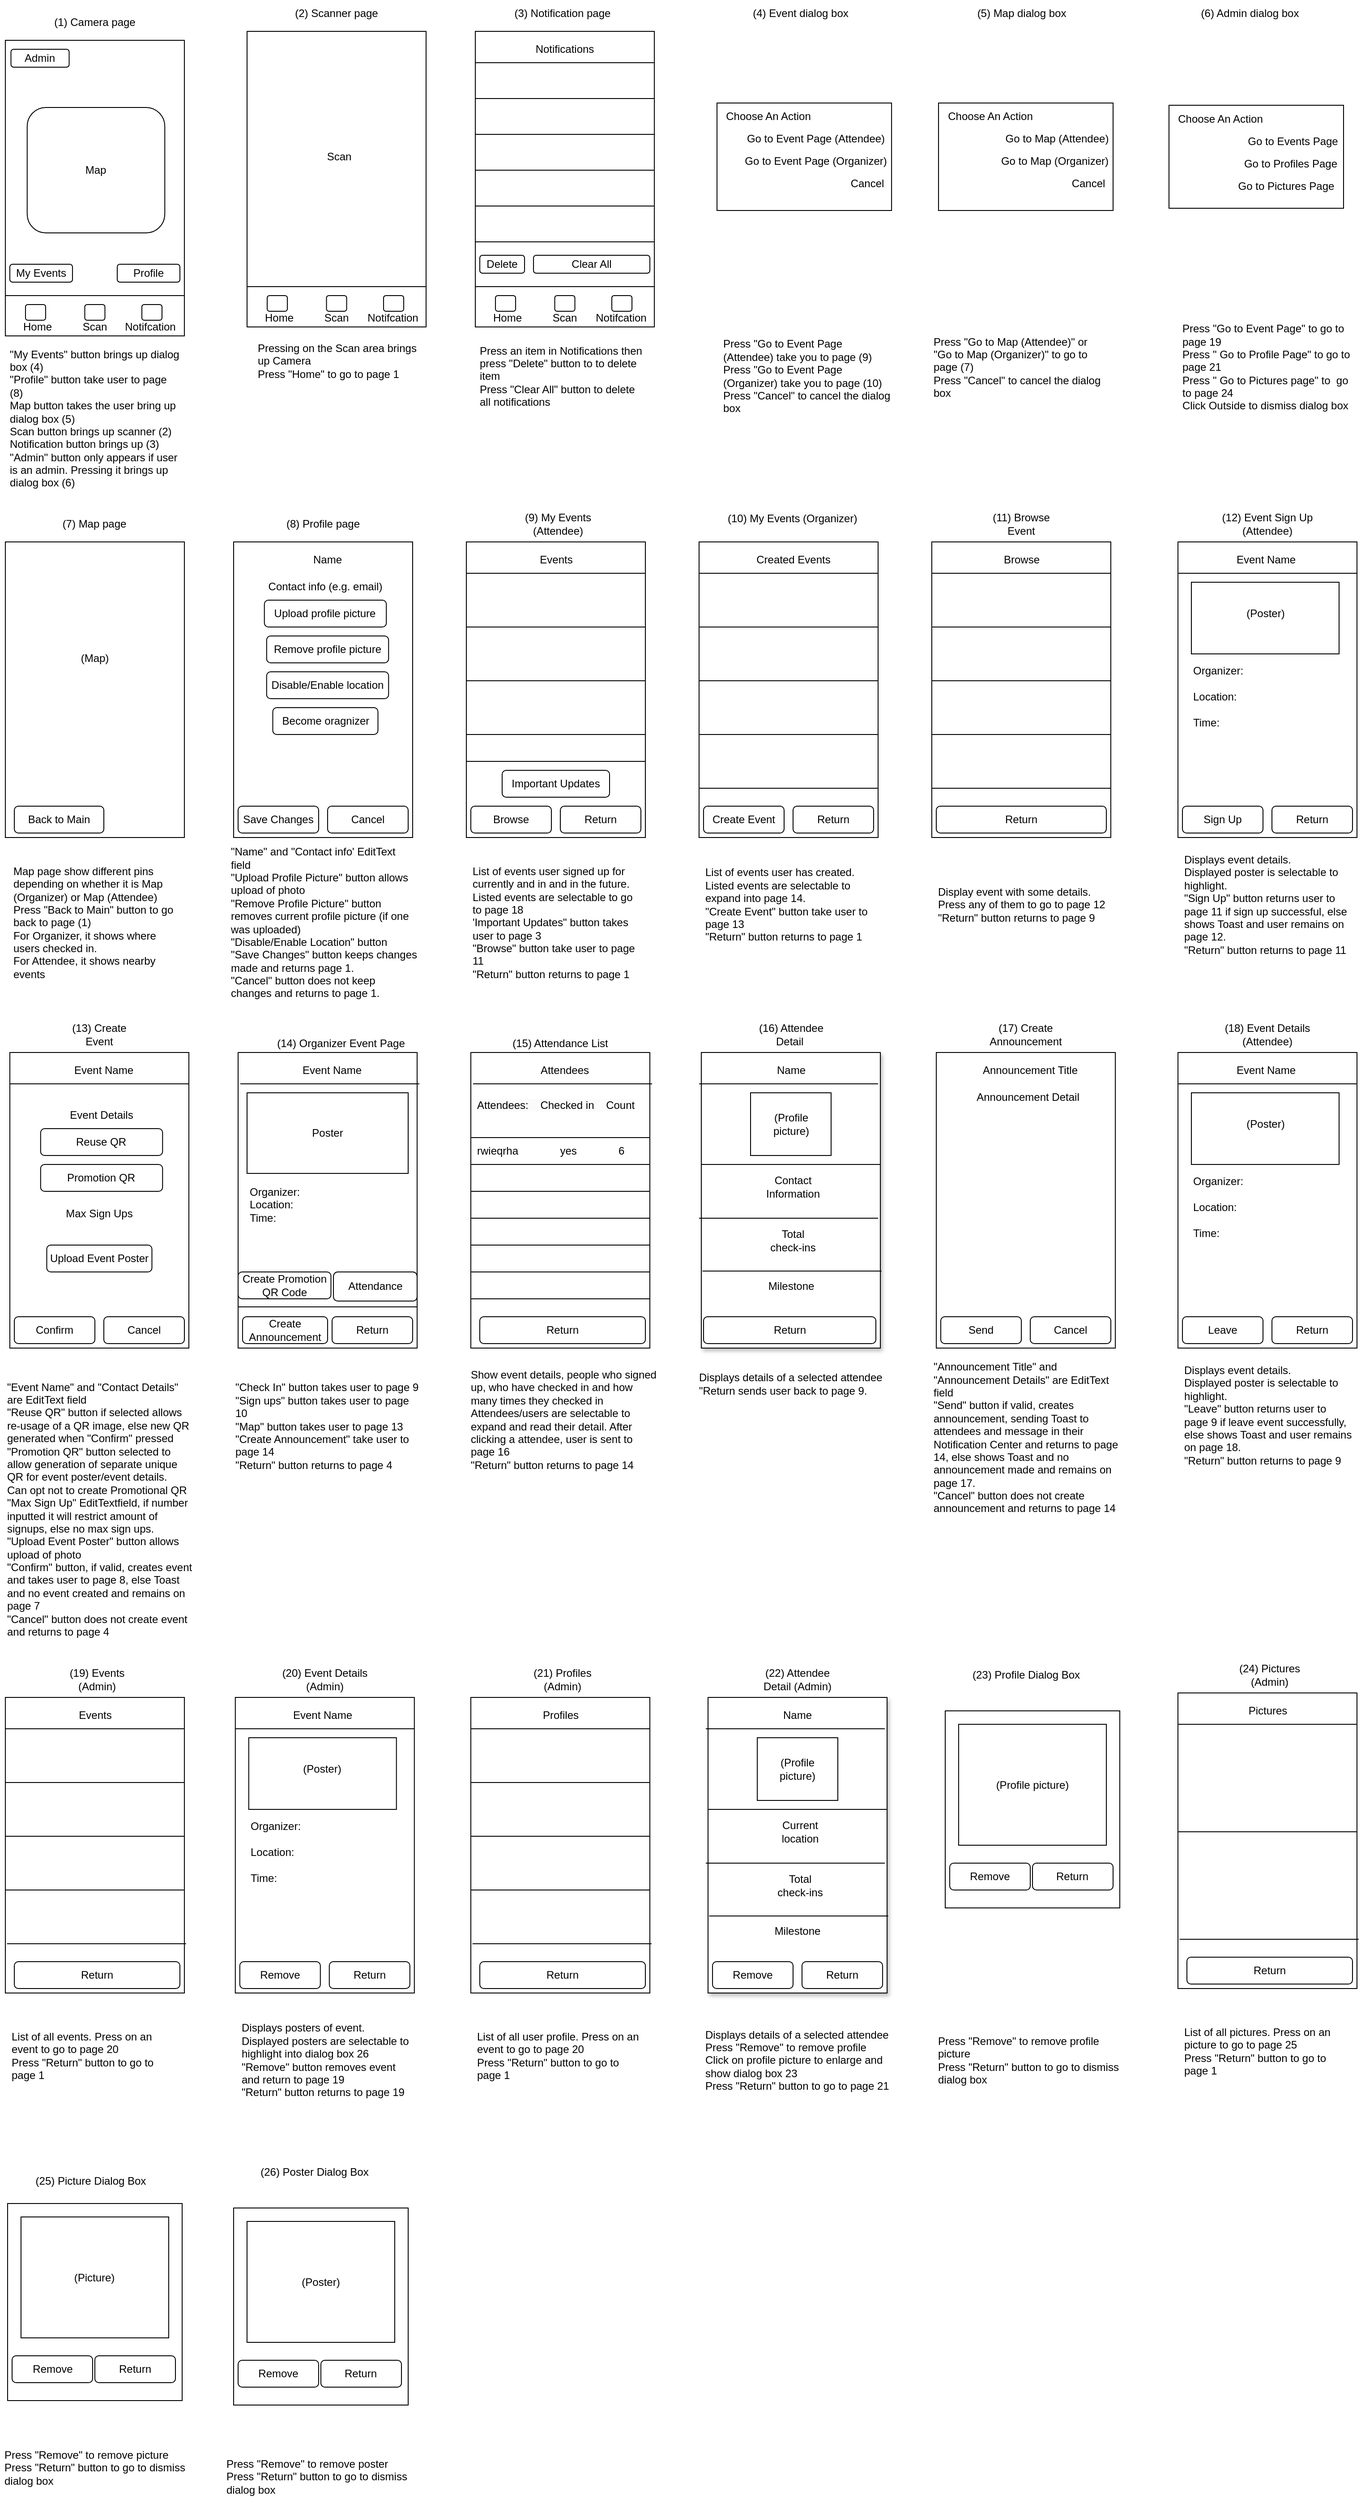 <mxfile version="24.0.2" type="github">
  <diagram name="Page-1" id="Q0FHnNPMTVpMaA3_9me0">
    <mxGraphModel dx="1793" dy="2080" grid="1" gridSize="10" guides="1" tooltips="1" connect="1" arrows="1" fold="1" page="1" pageScale="1" pageWidth="850" pageHeight="1100" math="0" shadow="0">
      <root>
        <mxCell id="0" />
        <mxCell id="1" parent="0" />
        <mxCell id="bh6WhfWpwjoIIAc65cu5-3" value="" style="rounded=0;whiteSpace=wrap;html=1;rotation=90;" parent="1" vertex="1">
          <mxGeometry x="490" y="20" width="330" height="200" as="geometry" />
        </mxCell>
        <mxCell id="bh6WhfWpwjoIIAc65cu5-4" value="" style="rounded=0;whiteSpace=wrap;html=1;rotation=90;" parent="1" vertex="1">
          <mxGeometry x="-25.02" y="-540" width="330" height="200" as="geometry" />
        </mxCell>
        <mxCell id="bh6WhfWpwjoIIAc65cu5-5" value="" style="rounded=0;whiteSpace=wrap;html=1;rotation=90;" parent="1" vertex="1">
          <mxGeometry x="230" y="20" width="330" height="200" as="geometry" />
        </mxCell>
        <mxCell id="bh6WhfWpwjoIIAc65cu5-7" value="(1) Camera page" style="text;html=1;align=center;verticalAlign=middle;whiteSpace=wrap;rounded=0;" parent="1" vertex="1">
          <mxGeometry x="89.99" y="-640" width="100" height="30" as="geometry" />
        </mxCell>
        <mxCell id="bh6WhfWpwjoIIAc65cu5-8" value="(8) Profile page" style="text;html=1;align=center;verticalAlign=middle;whiteSpace=wrap;rounded=0;" parent="1" vertex="1">
          <mxGeometry x="350" y="-80" width="90" height="30" as="geometry" />
        </mxCell>
        <mxCell id="bh6WhfWpwjoIIAc65cu5-9" value="(9) My Events (Attendee)" style="text;html=1;align=center;verticalAlign=middle;whiteSpace=wrap;rounded=0;" parent="1" vertex="1">
          <mxGeometry x="615" y="-80" width="85" height="30" as="geometry" />
        </mxCell>
        <mxCell id="bh6WhfWpwjoIIAc65cu5-23" value="" style="rounded=1;whiteSpace=wrap;html=1;" parent="1" vertex="1">
          <mxGeometry x="44.98" y="-355" width="70" height="20" as="geometry" />
        </mxCell>
        <mxCell id="bh6WhfWpwjoIIAc65cu5-24" value="" style="rounded=1;whiteSpace=wrap;html=1;" parent="1" vertex="1">
          <mxGeometry x="164.99" y="-355" width="70" height="20" as="geometry" />
        </mxCell>
        <mxCell id="bh6WhfWpwjoIIAc65cu5-26" value="Profile" style="text;html=1;align=center;verticalAlign=middle;whiteSpace=wrap;rounded=0;" parent="1" vertex="1">
          <mxGeometry x="155.01" y="-360" width="90" height="30" as="geometry" />
        </mxCell>
        <mxCell id="bh6WhfWpwjoIIAc65cu5-30" value="" style="endArrow=none;html=1;rounded=0;" parent="1" edge="1">
          <mxGeometry width="50" height="50" relative="1" as="geometry">
            <mxPoint x="39.99" y="-320" as="sourcePoint" />
            <mxPoint x="239.99" y="-320" as="targetPoint" />
            <Array as="points">
              <mxPoint x="139.99" y="-320" />
            </Array>
          </mxGeometry>
        </mxCell>
        <mxCell id="bh6WhfWpwjoIIAc65cu5-25" value="My Events" style="text;html=1;align=center;verticalAlign=middle;whiteSpace=wrap;rounded=0;" parent="1" vertex="1">
          <mxGeometry x="34.99" y="-360" width="90" height="30" as="geometry" />
        </mxCell>
        <mxCell id="bh6WhfWpwjoIIAc65cu5-34" value="Name" style="text;html=1;align=center;verticalAlign=middle;whiteSpace=wrap;rounded=0;" parent="1" vertex="1">
          <mxGeometry x="345" y="-40" width="110" height="30" as="geometry" />
        </mxCell>
        <mxCell id="bh6WhfWpwjoIIAc65cu5-37" value="Contact info (e.g. email)" style="text;html=1;align=center;verticalAlign=middle;whiteSpace=wrap;rounded=0;" parent="1" vertex="1">
          <mxGeometry x="310" y="-10" width="175" height="30" as="geometry" />
        </mxCell>
        <mxCell id="bh6WhfWpwjoIIAc65cu5-47" value="" style="endArrow=none;html=1;rounded=0;" parent="1" edge="1">
          <mxGeometry width="50" height="50" relative="1" as="geometry">
            <mxPoint x="555" y="50" as="sourcePoint" />
            <mxPoint x="755" y="50" as="targetPoint" />
            <Array as="points">
              <mxPoint x="655" y="50" />
            </Array>
          </mxGeometry>
        </mxCell>
        <mxCell id="bh6WhfWpwjoIIAc65cu5-48" value="" style="endArrow=none;html=1;rounded=0;" parent="1" edge="1">
          <mxGeometry width="50" height="50" relative="1" as="geometry">
            <mxPoint x="554.99" y="-10" as="sourcePoint" />
            <mxPoint x="754.99" y="-10" as="targetPoint" />
            <Array as="points">
              <mxPoint x="654.99" y="-10" />
            </Array>
          </mxGeometry>
        </mxCell>
        <mxCell id="bh6WhfWpwjoIIAc65cu5-49" value="Browse" style="rounded=1;whiteSpace=wrap;html=1;" parent="1" vertex="1">
          <mxGeometry x="560" y="250" width="90" height="30" as="geometry" />
        </mxCell>
        <mxCell id="bh6WhfWpwjoIIAc65cu5-50" value="Return" style="rounded=1;whiteSpace=wrap;html=1;" parent="1" vertex="1">
          <mxGeometry x="660" y="250" width="90" height="30" as="geometry" />
        </mxCell>
        <mxCell id="bh6WhfWpwjoIIAc65cu5-54" value="Cancel" style="rounded=1;whiteSpace=wrap;html=1;" parent="1" vertex="1">
          <mxGeometry x="400" y="250" width="90" height="30" as="geometry" />
        </mxCell>
        <mxCell id="bh6WhfWpwjoIIAc65cu5-56" value="&lt;br&gt;&quot;My Events&quot; button brings up dialog box (4)&lt;br&gt;&quot;Profile&quot; button take user to page (8)&lt;br&gt;Map button takes the user bring up dialog box (5)&lt;br&gt;Scan button brings up scanner (2)&lt;div&gt;Notification button brings up (3)&lt;br&gt;&quot;Admin&quot; button only appears if user is an admin. Pressing it brings up dialog box (6)&lt;/div&gt;" style="text;html=1;align=left;verticalAlign=middle;whiteSpace=wrap;rounded=0;" parent="1" vertex="1">
          <mxGeometry x="43.11" y="-220" width="193.74" height="60" as="geometry" />
        </mxCell>
        <mxCell id="bh6WhfWpwjoIIAc65cu5-58" value="List of events user signed up for currently and in and in the future. Listed events are selectable to go to page 18&lt;br&gt;&#39;Important Updates&quot; button takes user to page 3&lt;br&gt;&quot;Browse&quot; button take user to page 11&lt;br&gt;&quot;Return&quot; button returns to page 1" style="text;html=1;align=left;verticalAlign=middle;whiteSpace=wrap;rounded=0;" parent="1" vertex="1">
          <mxGeometry x="560" y="290" width="190" height="180" as="geometry" />
        </mxCell>
        <mxCell id="bh6WhfWpwjoIIAc65cu5-59" value="&lt;span style=&quot;background-color: initial;&quot;&gt;&quot;Name&quot; and &quot;Contact info&#39; EditText field&lt;/span&gt;&lt;br&gt;&lt;span style=&quot;background-color: initial;&quot;&gt;&quot;Upload Profile Picture&quot; button allows upload of photo&lt;/span&gt;&lt;br&gt;&lt;span style=&quot;background-color: initial;&quot;&gt;&quot;Remove Profile Picture&quot; button removes current profile picture (if one was uploaded)&lt;br&gt;&lt;/span&gt;&quot;Disable/Enable Location&quot; button&lt;br&gt;&lt;span style=&quot;background-color: initial;&quot;&gt;&quot;Save Changes&quot; button keeps changes made and returns page 1.&lt;/span&gt;&lt;br&gt;&lt;span style=&quot;background-color: initial;&quot;&gt;&quot;Cancel&quot; button does not keep changes and returns to page 1.&lt;br&gt;&lt;/span&gt;" style="text;html=1;align=left;verticalAlign=middle;whiteSpace=wrap;rounded=0;" parent="1" vertex="1">
          <mxGeometry x="290" y="290" width="210" height="180" as="geometry" />
        </mxCell>
        <mxCell id="9nBCSFtzRnYlW7CJUfYu-2" value="Become oragnizer" style="rounded=1;whiteSpace=wrap;html=1;" parent="1" vertex="1">
          <mxGeometry x="338.75" y="140" width="117.5" height="30" as="geometry" />
        </mxCell>
        <mxCell id="9nBCSFtzRnYlW7CJUfYu-3" value="Disable/Enable location" style="rounded=1;whiteSpace=wrap;html=1;" parent="1" vertex="1">
          <mxGeometry x="331.88" y="100" width="136.25" height="30" as="geometry" />
        </mxCell>
        <mxCell id="9nBCSFtzRnYlW7CJUfYu-4" value="Save Changes" style="rounded=1;whiteSpace=wrap;html=1;" parent="1" vertex="1">
          <mxGeometry x="300" y="250" width="90" height="30" as="geometry" />
        </mxCell>
        <mxCell id="9nBCSFtzRnYlW7CJUfYu-6" value="Upload profile picture" style="rounded=1;whiteSpace=wrap;html=1;" parent="1" vertex="1">
          <mxGeometry x="329.37" y="20" width="136.25" height="30" as="geometry" />
        </mxCell>
        <mxCell id="9nBCSFtzRnYlW7CJUfYu-7" value="Remove profile picture" style="rounded=1;whiteSpace=wrap;html=1;" parent="1" vertex="1">
          <mxGeometry x="331.88" y="60" width="136.25" height="30" as="geometry" />
        </mxCell>
        <mxCell id="9nBCSFtzRnYlW7CJUfYu-8" value="Events" style="text;html=1;align=center;verticalAlign=middle;resizable=0;points=[];autosize=1;strokeColor=none;fillColor=none;" parent="1" vertex="1">
          <mxGeometry x="625" y="-40" width="60" height="30" as="geometry" />
        </mxCell>
        <mxCell id="9nBCSFtzRnYlW7CJUfYu-9" value="Important Updates" style="rounded=1;whiteSpace=wrap;html=1;" parent="1" vertex="1">
          <mxGeometry x="595" y="210" width="120" height="30" as="geometry" />
        </mxCell>
        <mxCell id="9nBCSFtzRnYlW7CJUfYu-11" value="" style="endArrow=none;html=1;rounded=0;" parent="1" edge="1">
          <mxGeometry width="50" height="50" relative="1" as="geometry">
            <mxPoint x="554.99" y="110" as="sourcePoint" />
            <mxPoint x="754.99" y="110" as="targetPoint" />
            <Array as="points">
              <mxPoint x="654.99" y="110" />
            </Array>
          </mxGeometry>
        </mxCell>
        <mxCell id="9nBCSFtzRnYlW7CJUfYu-13" value="" style="endArrow=none;html=1;rounded=0;" parent="1" edge="1">
          <mxGeometry width="50" height="50" relative="1" as="geometry">
            <mxPoint x="555" y="170" as="sourcePoint" />
            <mxPoint x="755" y="170" as="targetPoint" />
            <Array as="points">
              <mxPoint x="655" y="170" />
            </Array>
          </mxGeometry>
        </mxCell>
        <mxCell id="9nBCSFtzRnYlW7CJUfYu-14" value="" style="rounded=0;whiteSpace=wrap;html=1;rotation=90;" parent="1" vertex="1">
          <mxGeometry x="749.99" y="20" width="330" height="200" as="geometry" />
        </mxCell>
        <mxCell id="9nBCSFtzRnYlW7CJUfYu-15" value="&lt;span style=&quot;color: rgb(0, 0, 0); font-family: Helvetica; font-size: 12px; font-style: normal; font-variant-ligatures: normal; font-variant-caps: normal; font-weight: 400; letter-spacing: normal; orphans: 2; text-align: center; text-indent: 0px; text-transform: none; widows: 2; word-spacing: 0px; -webkit-text-stroke-width: 0px; background-color: rgb(251, 251, 251); text-decoration-thickness: initial; text-decoration-style: initial; text-decoration-color: initial; float: none; display: inline !important;&quot;&gt;(10) My Events (Organizer)&lt;/span&gt;" style="text;whiteSpace=wrap;html=1;" parent="1" vertex="1">
          <mxGeometry x="845.01" y="-85" width="162.51" height="40" as="geometry" />
        </mxCell>
        <mxCell id="9nBCSFtzRnYlW7CJUfYu-16" value="Created Events" style="text;html=1;align=center;verticalAlign=middle;resizable=0;points=[];autosize=1;strokeColor=none;fillColor=none;" parent="1" vertex="1">
          <mxGeometry x="865" y="-40" width="110" height="30" as="geometry" />
        </mxCell>
        <mxCell id="9nBCSFtzRnYlW7CJUfYu-20" value="" style="endArrow=none;html=1;rounded=0;" parent="1" edge="1">
          <mxGeometry width="50" height="50" relative="1" as="geometry">
            <mxPoint x="814.99" y="50" as="sourcePoint" />
            <mxPoint x="1014.99" y="50" as="targetPoint" />
            <Array as="points">
              <mxPoint x="914.99" y="50" />
            </Array>
          </mxGeometry>
        </mxCell>
        <mxCell id="9nBCSFtzRnYlW7CJUfYu-21" value="" style="endArrow=none;html=1;rounded=0;" parent="1" edge="1">
          <mxGeometry width="50" height="50" relative="1" as="geometry">
            <mxPoint x="814.98" y="-10" as="sourcePoint" />
            <mxPoint x="1014.98" y="-10" as="targetPoint" />
            <Array as="points">
              <mxPoint x="914.98" y="-10" />
            </Array>
          </mxGeometry>
        </mxCell>
        <mxCell id="9nBCSFtzRnYlW7CJUfYu-22" value="" style="endArrow=none;html=1;rounded=0;" parent="1" edge="1">
          <mxGeometry width="50" height="50" relative="1" as="geometry">
            <mxPoint x="814.98" y="110" as="sourcePoint" />
            <mxPoint x="1014.98" y="110" as="targetPoint" />
            <Array as="points">
              <mxPoint x="914.98" y="110" />
            </Array>
          </mxGeometry>
        </mxCell>
        <mxCell id="9nBCSFtzRnYlW7CJUfYu-24" value="" style="endArrow=none;html=1;rounded=0;" parent="1" edge="1">
          <mxGeometry width="50" height="50" relative="1" as="geometry">
            <mxPoint x="814.99" y="170" as="sourcePoint" />
            <mxPoint x="1014.99" y="170" as="targetPoint" />
            <Array as="points">
              <mxPoint x="914.99" y="170" />
            </Array>
          </mxGeometry>
        </mxCell>
        <mxCell id="9nBCSFtzRnYlW7CJUfYu-27" value="Return" style="rounded=1;whiteSpace=wrap;html=1;" parent="1" vertex="1">
          <mxGeometry x="919.99" y="250" width="90" height="30" as="geometry" />
        </mxCell>
        <mxCell id="9nBCSFtzRnYlW7CJUfYu-29" value="Create Event" style="rounded=1;whiteSpace=wrap;html=1;" parent="1" vertex="1">
          <mxGeometry x="819.99" y="250" width="90" height="30" as="geometry" />
        </mxCell>
        <mxCell id="9nBCSFtzRnYlW7CJUfYu-30" value="List of events user has created. Listed events are selectable to expand into page 14.&lt;br&gt;&quot;Create Event&quot; button take user to page 13&lt;br&gt;&quot;Return&quot; button returns to page 1" style="text;html=1;align=left;verticalAlign=middle;whiteSpace=wrap;rounded=0;" parent="1" vertex="1">
          <mxGeometry x="819.99" y="290" width="190" height="140" as="geometry" />
        </mxCell>
        <mxCell id="9nBCSFtzRnYlW7CJUfYu-33" value="" style="endArrow=none;html=1;rounded=0;" parent="1" edge="1">
          <mxGeometry width="50" height="50" relative="1" as="geometry">
            <mxPoint x="555" y="200" as="sourcePoint" />
            <mxPoint x="755" y="200" as="targetPoint" />
            <Array as="points">
              <mxPoint x="655" y="200" />
            </Array>
          </mxGeometry>
        </mxCell>
        <mxCell id="9nBCSFtzRnYlW7CJUfYu-38" value="" style="endArrow=none;html=1;rounded=0;" parent="1" edge="1">
          <mxGeometry width="50" height="50" relative="1" as="geometry">
            <mxPoint x="814.99" y="230" as="sourcePoint" />
            <mxPoint x="1014.99" y="230" as="targetPoint" />
            <Array as="points">
              <mxPoint x="914.99" y="230" />
            </Array>
          </mxGeometry>
        </mxCell>
        <mxCell id="9nBCSFtzRnYlW7CJUfYu-39" value="" style="rounded=0;whiteSpace=wrap;html=1;rotation=90;" parent="1" vertex="1">
          <mxGeometry x="1009.99" y="20" width="330" height="200" as="geometry" />
        </mxCell>
        <mxCell id="9nBCSFtzRnYlW7CJUfYu-40" value="(11) Browse Event" style="text;html=1;align=center;verticalAlign=middle;whiteSpace=wrap;rounded=0;" parent="1" vertex="1">
          <mxGeometry x="1134.99" y="-80" width="80" height="30" as="geometry" />
        </mxCell>
        <mxCell id="9nBCSFtzRnYlW7CJUfYu-43" value="" style="endArrow=none;html=1;rounded=0;" parent="1" edge="1">
          <mxGeometry width="50" height="50" relative="1" as="geometry">
            <mxPoint x="1074.99" y="50" as="sourcePoint" />
            <mxPoint x="1274.99" y="50" as="targetPoint" />
            <Array as="points">
              <mxPoint x="1174.99" y="50" />
            </Array>
          </mxGeometry>
        </mxCell>
        <mxCell id="9nBCSFtzRnYlW7CJUfYu-44" value="" style="endArrow=none;html=1;rounded=0;" parent="1" edge="1">
          <mxGeometry width="50" height="50" relative="1" as="geometry">
            <mxPoint x="1074.98" y="-10" as="sourcePoint" />
            <mxPoint x="1274.98" y="-10" as="targetPoint" />
            <Array as="points">
              <mxPoint x="1174.98" y="-10" />
            </Array>
          </mxGeometry>
        </mxCell>
        <mxCell id="9nBCSFtzRnYlW7CJUfYu-46" value="Return" style="rounded=1;whiteSpace=wrap;html=1;" parent="1" vertex="1">
          <mxGeometry x="1080" y="250" width="189.99" height="30" as="geometry" />
        </mxCell>
        <mxCell id="9nBCSFtzRnYlW7CJUfYu-47" value="Display event with some details. Press any of them to go to page 12&lt;div&gt;&quot;Return&quot; button returns to page 9&lt;/div&gt;" style="text;html=1;align=left;verticalAlign=middle;whiteSpace=wrap;rounded=0;" parent="1" vertex="1">
          <mxGeometry x="1079.99" y="290" width="190" height="140" as="geometry" />
        </mxCell>
        <mxCell id="9nBCSFtzRnYlW7CJUfYu-48" value="Browse" style="text;html=1;align=center;verticalAlign=middle;resizable=0;points=[];autosize=1;strokeColor=none;fillColor=none;" parent="1" vertex="1">
          <mxGeometry x="1144.99" y="-40" width="60" height="30" as="geometry" />
        </mxCell>
        <mxCell id="9nBCSFtzRnYlW7CJUfYu-50" value="" style="endArrow=none;html=1;rounded=0;" parent="1" edge="1">
          <mxGeometry width="50" height="50" relative="1" as="geometry">
            <mxPoint x="1074.98" y="110" as="sourcePoint" />
            <mxPoint x="1274.98" y="110" as="targetPoint" />
            <Array as="points">
              <mxPoint x="1174.98" y="110" />
            </Array>
          </mxGeometry>
        </mxCell>
        <mxCell id="9nBCSFtzRnYlW7CJUfYu-52" value="" style="endArrow=none;html=1;rounded=0;" parent="1" edge="1">
          <mxGeometry width="50" height="50" relative="1" as="geometry">
            <mxPoint x="1074.99" y="170" as="sourcePoint" />
            <mxPoint x="1274.99" y="170" as="targetPoint" />
            <Array as="points">
              <mxPoint x="1174.99" y="170" />
            </Array>
          </mxGeometry>
        </mxCell>
        <mxCell id="9nBCSFtzRnYlW7CJUfYu-53" value="" style="endArrow=none;html=1;rounded=0;" parent="1" edge="1">
          <mxGeometry width="50" height="50" relative="1" as="geometry">
            <mxPoint x="1075" y="230" as="sourcePoint" />
            <mxPoint x="1275" y="230" as="targetPoint" />
            <Array as="points">
              <mxPoint x="1175" y="230" />
            </Array>
          </mxGeometry>
        </mxCell>
        <mxCell id="9nBCSFtzRnYlW7CJUfYu-75" value="" style="rounded=0;whiteSpace=wrap;html=1;rotation=90;" parent="1" vertex="1">
          <mxGeometry x="-20" y="590" width="330" height="200" as="geometry" />
        </mxCell>
        <mxCell id="9nBCSFtzRnYlW7CJUfYu-76" value="(13) Create Event" style="text;html=1;align=center;verticalAlign=middle;whiteSpace=wrap;rounded=0;" parent="1" vertex="1">
          <mxGeometry x="100" y="490" width="90" height="30" as="geometry" />
        </mxCell>
        <mxCell id="9nBCSFtzRnYlW7CJUfYu-77" value="Event Name" style="text;html=1;align=center;verticalAlign=middle;whiteSpace=wrap;rounded=0;" parent="1" vertex="1">
          <mxGeometry x="95" y="530" width="110" height="30" as="geometry" />
        </mxCell>
        <mxCell id="9nBCSFtzRnYlW7CJUfYu-78" value="Event Details" style="text;html=1;align=center;verticalAlign=middle;whiteSpace=wrap;rounded=0;" parent="1" vertex="1">
          <mxGeometry x="60" y="580" width="175" height="30" as="geometry" />
        </mxCell>
        <mxCell id="9nBCSFtzRnYlW7CJUfYu-79" value="Cancel" style="rounded=1;whiteSpace=wrap;html=1;" parent="1" vertex="1">
          <mxGeometry x="150" y="820" width="90" height="30" as="geometry" />
        </mxCell>
        <mxCell id="9nBCSFtzRnYlW7CJUfYu-80" value="&lt;span style=&quot;background-color: initial;&quot;&gt;&quot;Event Name&quot; and &quot;Contact Details&quot; are EditText field&lt;br&gt;&lt;/span&gt;&quot;Reuse QR&quot; button if selected allows re-usage of a QR image, else new QR generated when &quot;Confirm&quot; pressed&lt;br&gt;&quot;Promotion QR&quot; button selected to allow generation of separate unique QR for event poster/event details.&lt;div&gt;Can opt not to create Promotional QR&lt;br&gt;&quot;Max Sign Up&quot; EditTextfield, if number inputted it will restrict amount of signups, else no max sign ups.&lt;br&gt;&lt;span style=&quot;background-color: initial;&quot;&gt;&quot;Upload Event Poster&quot; button allows upload of photo&lt;/span&gt;&lt;br&gt;&lt;span style=&quot;background-color: initial;&quot;&gt;&quot;Confirm&quot; button, if valid, creates event and takes user to page 8, else Toast and no event created and remains on page 7&lt;/span&gt;&lt;br&gt;&lt;span style=&quot;background-color: initial;&quot;&gt;&quot;Cancel&quot; button does not create event and returns to page 4&lt;br&gt;&lt;/span&gt;&lt;/div&gt;" style="text;html=1;align=left;verticalAlign=middle;whiteSpace=wrap;rounded=0;" parent="1" vertex="1">
          <mxGeometry x="40" y="890" width="210" height="290" as="geometry" />
        </mxCell>
        <mxCell id="9nBCSFtzRnYlW7CJUfYu-81" value="Upload Event Poster" style="rounded=1;whiteSpace=wrap;html=1;" parent="1" vertex="1">
          <mxGeometry x="86.24" y="740" width="117.5" height="30" as="geometry" />
        </mxCell>
        <mxCell id="9nBCSFtzRnYlW7CJUfYu-83" value="Confirm" style="rounded=1;whiteSpace=wrap;html=1;" parent="1" vertex="1">
          <mxGeometry x="50" y="820" width="90" height="30" as="geometry" />
        </mxCell>
        <mxCell id="9nBCSFtzRnYlW7CJUfYu-84" value="Reuse QR" style="rounded=1;whiteSpace=wrap;html=1;" parent="1" vertex="1">
          <mxGeometry x="79.38" y="610" width="136.25" height="30" as="geometry" />
        </mxCell>
        <mxCell id="9nBCSFtzRnYlW7CJUfYu-85" value="Promotion QR" style="rounded=1;whiteSpace=wrap;html=1;" parent="1" vertex="1">
          <mxGeometry x="79.38" y="650" width="136.25" height="30" as="geometry" />
        </mxCell>
        <mxCell id="9nBCSFtzRnYlW7CJUfYu-86" value="Max Sign Ups" style="text;html=1;align=center;verticalAlign=middle;whiteSpace=wrap;rounded=0;" parent="1" vertex="1">
          <mxGeometry x="90" y="690" width="110" height="30" as="geometry" />
        </mxCell>
        <mxCell id="9nBCSFtzRnYlW7CJUfYu-87" value="" style="rounded=0;whiteSpace=wrap;html=1;rotation=90;" parent="1" vertex="1">
          <mxGeometry x="235.01" y="590" width="330" height="200" as="geometry" />
        </mxCell>
        <mxCell id="9nBCSFtzRnYlW7CJUfYu-88" value="(15) Attendance List" style="text;html=1;align=center;verticalAlign=middle;whiteSpace=wrap;rounded=0;" parent="1" vertex="1">
          <mxGeometry x="575.01" y="500" width="170" height="30" as="geometry" />
        </mxCell>
        <mxCell id="9nBCSFtzRnYlW7CJUfYu-89" value="Event Name" style="text;html=1;align=center;verticalAlign=middle;whiteSpace=wrap;rounded=0;" parent="1" vertex="1">
          <mxGeometry x="350.01" y="530" width="110" height="30" as="geometry" />
        </mxCell>
        <mxCell id="9nBCSFtzRnYlW7CJUfYu-91" value="Return" style="rounded=1;whiteSpace=wrap;html=1;" parent="1" vertex="1">
          <mxGeometry x="405.01" y="820" width="90" height="30" as="geometry" />
        </mxCell>
        <mxCell id="9nBCSFtzRnYlW7CJUfYu-92" value="&lt;div&gt;&lt;br&gt;&lt;/div&gt;&quot;Check In&quot; button takes user to page 9&lt;br&gt;&quot;Sign ups&quot; button takes user to page 10&lt;br&gt;&quot;Map&quot; button takes user to page 13&lt;br&gt;&quot;Create Announcement&quot; take user to page 14&lt;br&gt;&lt;span style=&quot;background-color: initial;&quot;&gt;&quot;Return&quot; button returns to page 4&lt;br&gt;&lt;/span&gt;" style="text;html=1;align=left;verticalAlign=middle;whiteSpace=wrap;rounded=0;" parent="1" vertex="1">
          <mxGeometry x="295" y="880" width="210" height="110" as="geometry" />
        </mxCell>
        <mxCell id="9nBCSFtzRnYlW7CJUfYu-93" value="Map" style="rounded=1;whiteSpace=wrap;html=1;" parent="1" vertex="1">
          <mxGeometry x="64.37" y="-530" width="153.75" height="140" as="geometry" />
        </mxCell>
        <mxCell id="9nBCSFtzRnYlW7CJUfYu-94" value="Create Announcement" style="rounded=1;whiteSpace=wrap;html=1;" parent="1" vertex="1">
          <mxGeometry x="304.98" y="820" width="95.01" height="30" as="geometry" />
        </mxCell>
        <mxCell id="9nBCSFtzRnYlW7CJUfYu-98" value="" style="endArrow=none;html=1;rounded=0;" parent="1" edge="1">
          <mxGeometry width="50" height="50" relative="1" as="geometry">
            <mxPoint x="302.51" y="560" as="sourcePoint" />
            <mxPoint x="502.51" y="560" as="targetPoint" />
            <Array as="points">
              <mxPoint x="402.51" y="560" />
            </Array>
          </mxGeometry>
        </mxCell>
        <mxCell id="9nBCSFtzRnYlW7CJUfYu-99" value="" style="rounded=0;whiteSpace=wrap;html=1;rotation=90;" parent="1" vertex="1">
          <mxGeometry x="495.01" y="590" width="330" height="200" as="geometry" />
        </mxCell>
        <mxCell id="9nBCSFtzRnYlW7CJUfYu-100" value="Attendees" style="text;html=1;align=center;verticalAlign=middle;whiteSpace=wrap;rounded=0;" parent="1" vertex="1">
          <mxGeometry x="610.01" y="530" width="110" height="30" as="geometry" />
        </mxCell>
        <mxCell id="9nBCSFtzRnYlW7CJUfYu-101" value="Return" style="rounded=1;whiteSpace=wrap;html=1;" parent="1" vertex="1">
          <mxGeometry x="570" y="820" width="185.01" height="30" as="geometry" />
        </mxCell>
        <mxCell id="9nBCSFtzRnYlW7CJUfYu-102" value="Show event details, people who signed up, who have checked in and how many times they checked in&lt;br&gt;Attendees/users are selectable to expand and read their detail. After clicking a attendee, user is sent to page 16&lt;br&gt;&lt;span style=&quot;background-color: initial;&quot;&gt;&quot;Return&quot; button returns to page 14&lt;br&gt;&lt;/span&gt;" style="text;html=1;align=left;verticalAlign=middle;whiteSpace=wrap;rounded=0;" parent="1" vertex="1">
          <mxGeometry x="557.51" y="880" width="210" height="110" as="geometry" />
        </mxCell>
        <mxCell id="9nBCSFtzRnYlW7CJUfYu-107" value="" style="endArrow=none;html=1;rounded=0;" parent="1" edge="1">
          <mxGeometry width="50" height="50" relative="1" as="geometry">
            <mxPoint x="562.51" y="560" as="sourcePoint" />
            <mxPoint x="762.51" y="560" as="targetPoint" />
            <Array as="points">
              <mxPoint x="662.51" y="560" />
            </Array>
          </mxGeometry>
        </mxCell>
        <mxCell id="9nBCSFtzRnYlW7CJUfYu-108" value="(14) Organizer Event Page" style="text;html=1;align=center;verticalAlign=middle;whiteSpace=wrap;rounded=0;" parent="1" vertex="1">
          <mxGeometry x="330" y="500" width="170" height="30" as="geometry" />
        </mxCell>
        <mxCell id="9nBCSFtzRnYlW7CJUfYu-117" value="" style="endArrow=none;html=1;rounded=0;" parent="1" edge="1">
          <mxGeometry width="50" height="50" relative="1" as="geometry">
            <mxPoint x="560.01" y="650" as="sourcePoint" />
            <mxPoint x="760.01" y="650" as="targetPoint" />
            <Array as="points">
              <mxPoint x="660.01" y="650" />
            </Array>
          </mxGeometry>
        </mxCell>
        <mxCell id="9nBCSFtzRnYlW7CJUfYu-118" value="" style="endArrow=none;html=1;rounded=0;" parent="1" edge="1">
          <mxGeometry width="50" height="50" relative="1" as="geometry">
            <mxPoint x="560.01" y="620" as="sourcePoint" />
            <mxPoint x="760.01" y="620" as="targetPoint" />
            <Array as="points">
              <mxPoint x="660.01" y="620" />
            </Array>
          </mxGeometry>
        </mxCell>
        <mxCell id="9nBCSFtzRnYlW7CJUfYu-119" value="" style="endArrow=none;html=1;rounded=0;" parent="1" edge="1">
          <mxGeometry width="50" height="50" relative="1" as="geometry">
            <mxPoint x="560" y="680" as="sourcePoint" />
            <mxPoint x="760" y="680" as="targetPoint" />
            <Array as="points">
              <mxPoint x="660" y="680" />
            </Array>
          </mxGeometry>
        </mxCell>
        <mxCell id="9nBCSFtzRnYlW7CJUfYu-120" value="" style="endArrow=none;html=1;rounded=0;" parent="1" edge="1">
          <mxGeometry width="50" height="50" relative="1" as="geometry">
            <mxPoint x="560.01" y="710" as="sourcePoint" />
            <mxPoint x="760.01" y="710" as="targetPoint" />
            <Array as="points">
              <mxPoint x="660.01" y="710" />
            </Array>
          </mxGeometry>
        </mxCell>
        <mxCell id="9nBCSFtzRnYlW7CJUfYu-121" value="" style="endArrow=none;html=1;rounded=0;" parent="1" edge="1">
          <mxGeometry width="50" height="50" relative="1" as="geometry">
            <mxPoint x="560.01" y="740" as="sourcePoint" />
            <mxPoint x="760.01" y="740" as="targetPoint" />
            <Array as="points">
              <mxPoint x="660.01" y="740" />
            </Array>
          </mxGeometry>
        </mxCell>
        <mxCell id="9nBCSFtzRnYlW7CJUfYu-122" value="" style="endArrow=none;html=1;rounded=0;" parent="1" edge="1">
          <mxGeometry width="50" height="50" relative="1" as="geometry">
            <mxPoint x="560.01" y="770" as="sourcePoint" />
            <mxPoint x="760.01" y="770" as="targetPoint" />
            <Array as="points">
              <mxPoint x="660.01" y="770" />
            </Array>
          </mxGeometry>
        </mxCell>
        <mxCell id="9nBCSFtzRnYlW7CJUfYu-123" value="" style="endArrow=none;html=1;rounded=0;" parent="1" edge="1">
          <mxGeometry width="50" height="50" relative="1" as="geometry">
            <mxPoint x="560.01" y="800" as="sourcePoint" />
            <mxPoint x="760.01" y="800" as="targetPoint" />
            <Array as="points">
              <mxPoint x="660.01" y="800" />
            </Array>
          </mxGeometry>
        </mxCell>
        <mxCell id="9nBCSFtzRnYlW7CJUfYu-147" value="" style="rounded=0;whiteSpace=wrap;html=1;rotation=90;" parent="1" vertex="1">
          <mxGeometry x="1015.02" y="590" width="330" height="200" as="geometry" />
        </mxCell>
        <mxCell id="9nBCSFtzRnYlW7CJUfYu-148" value="(17) Create Announcement" style="text;html=1;align=center;verticalAlign=middle;whiteSpace=wrap;rounded=0;" parent="1" vertex="1">
          <mxGeometry x="1135.02" y="490" width="90" height="30" as="geometry" />
        </mxCell>
        <mxCell id="9nBCSFtzRnYlW7CJUfYu-149" value="Announcement Title" style="text;html=1;align=center;verticalAlign=middle;whiteSpace=wrap;rounded=0;" parent="1" vertex="1">
          <mxGeometry x="1130.02" y="530" width="110" height="30" as="geometry" />
        </mxCell>
        <mxCell id="9nBCSFtzRnYlW7CJUfYu-150" value="Announcement Detail" style="text;html=1;align=center;verticalAlign=middle;whiteSpace=wrap;rounded=0;" parent="1" vertex="1">
          <mxGeometry x="1095.02" y="560" width="175" height="30" as="geometry" />
        </mxCell>
        <mxCell id="9nBCSFtzRnYlW7CJUfYu-151" value="Cancel" style="rounded=1;whiteSpace=wrap;html=1;" parent="1" vertex="1">
          <mxGeometry x="1185.02" y="820" width="90" height="30" as="geometry" />
        </mxCell>
        <mxCell id="9nBCSFtzRnYlW7CJUfYu-153" value="Send" style="rounded=1;whiteSpace=wrap;html=1;" parent="1" vertex="1">
          <mxGeometry x="1085.02" y="820" width="90" height="30" as="geometry" />
        </mxCell>
        <mxCell id="9nBCSFtzRnYlW7CJUfYu-157" value="&quot;Announcement Title&quot; and &quot;Announcement&amp;nbsp;&lt;span style=&quot;background-color: initial;&quot;&gt;Details&quot; are EditText field&lt;br&gt;&lt;/span&gt;&quot;Send&quot; button if valid, creates announcement, sending Toast to attendees and message in their Notification Center and returns to page 14, else shows Toast and no announcement made and remains on page 17.&lt;br&gt;&lt;span style=&quot;background-color: initial;&quot;&gt;&quot;Cancel&quot; button does not create announcement and returns to page 14&lt;br&gt;&lt;/span&gt;" style="text;html=1;align=left;verticalAlign=middle;whiteSpace=wrap;rounded=0;" parent="1" vertex="1">
          <mxGeometry x="1075.02" y="865" width="210" height="180" as="geometry" />
        </mxCell>
        <mxCell id="j7Yk2NrUk1wuD01t7luQ-18" value="" style="rounded=0;whiteSpace=wrap;html=1;rotation=90;shadow=1;" parent="1" vertex="1">
          <mxGeometry x="752.51" y="590" width="330" height="200" as="geometry" />
        </mxCell>
        <mxCell id="j7Yk2NrUk1wuD01t7luQ-19" value="Displays details of a selected attendee&lt;br&gt;&quot;Return sends user back to page 9." style="text;html=1;align=left;verticalAlign=middle;whiteSpace=wrap;rounded=0;" parent="1" vertex="1">
          <mxGeometry x="812.51" y="870" width="210" height="50" as="geometry" />
        </mxCell>
        <mxCell id="j7Yk2NrUk1wuD01t7luQ-20" value="(16) Attendee Detail&amp;nbsp;" style="text;html=1;align=center;verticalAlign=middle;whiteSpace=wrap;rounded=0;" parent="1" vertex="1">
          <mxGeometry x="872.51" y="490" width="90" height="30" as="geometry" />
        </mxCell>
        <mxCell id="j7Yk2NrUk1wuD01t7luQ-21" value="Return" style="rounded=1;whiteSpace=wrap;html=1;" parent="1" vertex="1">
          <mxGeometry x="820" y="820" width="192.51" height="30" as="geometry" />
        </mxCell>
        <mxCell id="j7Yk2NrUk1wuD01t7luQ-22" value="Name" style="text;html=1;align=center;verticalAlign=middle;whiteSpace=wrap;rounded=0;" parent="1" vertex="1">
          <mxGeometry x="887.51" y="530" width="60" height="30" as="geometry" />
        </mxCell>
        <mxCell id="j7Yk2NrUk1wuD01t7luQ-24" value="Contact Information" style="text;html=1;align=center;verticalAlign=middle;whiteSpace=wrap;rounded=0;" parent="1" vertex="1">
          <mxGeometry x="890" y="660" width="60" height="30" as="geometry" />
        </mxCell>
        <mxCell id="j7Yk2NrUk1wuD01t7luQ-25" value="" style="endArrow=none;html=1;rounded=0;" parent="1" edge="1">
          <mxGeometry width="50" height="50" relative="1" as="geometry">
            <mxPoint x="815.02" y="560" as="sourcePoint" />
            <mxPoint x="1015.02" y="560" as="targetPoint" />
            <Array as="points">
              <mxPoint x="915.02" y="560" />
            </Array>
          </mxGeometry>
        </mxCell>
        <mxCell id="j7Yk2NrUk1wuD01t7luQ-26" value="Total check-ins" style="text;html=1;align=center;verticalAlign=middle;whiteSpace=wrap;rounded=0;" parent="1" vertex="1">
          <mxGeometry x="890" y="720" width="60" height="30" as="geometry" />
        </mxCell>
        <mxCell id="j7Yk2NrUk1wuD01t7luQ-27" value="" style="endArrow=none;html=1;rounded=0;" parent="1" edge="1">
          <mxGeometry width="50" height="50" relative="1" as="geometry">
            <mxPoint x="815.02" y="710" as="sourcePoint" />
            <mxPoint x="1015.02" y="710" as="targetPoint" />
            <Array as="points">
              <mxPoint x="915.02" y="710" />
            </Array>
          </mxGeometry>
        </mxCell>
        <mxCell id="j7Yk2NrUk1wuD01t7luQ-28" value="" style="endArrow=none;html=1;rounded=0;" parent="1" edge="1">
          <mxGeometry width="50" height="50" relative="1" as="geometry">
            <mxPoint x="818.76" y="769.05" as="sourcePoint" />
            <mxPoint x="1018.76" y="769.05" as="targetPoint" />
            <Array as="points">
              <mxPoint x="918.76" y="769.05" />
            </Array>
          </mxGeometry>
        </mxCell>
        <mxCell id="j7Yk2NrUk1wuD01t7luQ-29" value="Milestone" style="text;html=1;align=center;verticalAlign=middle;whiteSpace=wrap;rounded=0;" parent="1" vertex="1">
          <mxGeometry x="887.51" y="771.25" width="60" height="30" as="geometry" />
        </mxCell>
        <mxCell id="dPNvZ3x-S5Jdp_QILpkD-2" value="" style="endArrow=none;html=1;rounded=0;" edge="1" parent="1">
          <mxGeometry width="50" height="50" relative="1" as="geometry">
            <mxPoint x="44.99" y="560" as="sourcePoint" />
            <mxPoint x="244.99" y="560" as="targetPoint" />
            <Array as="points">
              <mxPoint x="144.99" y="560" />
            </Array>
          </mxGeometry>
        </mxCell>
        <mxCell id="dPNvZ3x-S5Jdp_QILpkD-12" value="Pressing on the Scan area brings up Camera&lt;div&gt;Press &quot;Home&quot; to go to page 1&lt;br&gt;&lt;div&gt;&lt;br&gt;&lt;/div&gt;&lt;/div&gt;" style="text;html=1;align=left;verticalAlign=middle;whiteSpace=wrap;rounded=0;" vertex="1" parent="1">
          <mxGeometry x="320.03" y="-270" width="190" height="60" as="geometry" />
        </mxCell>
        <mxCell id="dPNvZ3x-S5Jdp_QILpkD-13" value="" style="rounded=1;whiteSpace=wrap;html=1;" vertex="1" parent="1">
          <mxGeometry x="128.72" y="-310" width="22.51" height="17.5" as="geometry" />
        </mxCell>
        <mxCell id="dPNvZ3x-S5Jdp_QILpkD-14" value="Scan" style="text;html=1;align=center;verticalAlign=middle;whiteSpace=wrap;rounded=0;" vertex="1" parent="1">
          <mxGeometry x="109.98" y="-300" width="60" height="30" as="geometry" />
        </mxCell>
        <mxCell id="dPNvZ3x-S5Jdp_QILpkD-16" value="Home" style="text;html=1;align=center;verticalAlign=middle;whiteSpace=wrap;rounded=0;" vertex="1" parent="1">
          <mxGeometry x="46.25" y="-300" width="60" height="30" as="geometry" />
        </mxCell>
        <mxCell id="dPNvZ3x-S5Jdp_QILpkD-18" value="" style="rounded=1;whiteSpace=wrap;html=1;" vertex="1" parent="1">
          <mxGeometry x="62.48" y="-310" width="22.51" height="17.5" as="geometry" />
        </mxCell>
        <mxCell id="dPNvZ3x-S5Jdp_QILpkD-19" value="" style="rounded=1;whiteSpace=wrap;html=1;" vertex="1" parent="1">
          <mxGeometry x="192.48" y="-310" width="22.51" height="17.5" as="geometry" />
        </mxCell>
        <mxCell id="dPNvZ3x-S5Jdp_QILpkD-21" value="Notifcation" style="text;html=1;align=center;verticalAlign=middle;whiteSpace=wrap;rounded=0;" vertex="1" parent="1">
          <mxGeometry x="172.49" y="-300" width="60" height="30" as="geometry" />
        </mxCell>
        <mxCell id="dPNvZ3x-S5Jdp_QILpkD-22" value="" style="rounded=0;whiteSpace=wrap;html=1;rotation=90;" vertex="1" parent="1">
          <mxGeometry x="245.01" y="-550" width="330" height="200" as="geometry" />
        </mxCell>
        <mxCell id="dPNvZ3x-S5Jdp_QILpkD-23" value="(2) Scanner page" style="text;html=1;align=center;verticalAlign=middle;whiteSpace=wrap;rounded=0;" vertex="1" parent="1">
          <mxGeometry x="360.02" y="-650" width="100" height="30" as="geometry" />
        </mxCell>
        <mxCell id="dPNvZ3x-S5Jdp_QILpkD-27" value="" style="endArrow=none;html=1;rounded=0;" edge="1" parent="1">
          <mxGeometry width="50" height="50" relative="1" as="geometry">
            <mxPoint x="310.02" y="-330" as="sourcePoint" />
            <mxPoint x="510.02" y="-330" as="targetPoint" />
            <Array as="points">
              <mxPoint x="410.02" y="-330" />
            </Array>
          </mxGeometry>
        </mxCell>
        <mxCell id="dPNvZ3x-S5Jdp_QILpkD-30" value="" style="rounded=1;whiteSpace=wrap;html=1;" vertex="1" parent="1">
          <mxGeometry x="398.75" y="-320" width="22.51" height="17.5" as="geometry" />
        </mxCell>
        <mxCell id="dPNvZ3x-S5Jdp_QILpkD-31" value="Scan" style="text;html=1;align=center;verticalAlign=middle;whiteSpace=wrap;rounded=0;" vertex="1" parent="1">
          <mxGeometry x="380.01" y="-310" width="60" height="30" as="geometry" />
        </mxCell>
        <mxCell id="dPNvZ3x-S5Jdp_QILpkD-32" value="Home" style="text;html=1;align=center;verticalAlign=middle;whiteSpace=wrap;rounded=0;" vertex="1" parent="1">
          <mxGeometry x="316.28" y="-310" width="60" height="30" as="geometry" />
        </mxCell>
        <mxCell id="dPNvZ3x-S5Jdp_QILpkD-33" value="" style="rounded=1;whiteSpace=wrap;html=1;" vertex="1" parent="1">
          <mxGeometry x="332.51" y="-320" width="22.51" height="17.5" as="geometry" />
        </mxCell>
        <mxCell id="dPNvZ3x-S5Jdp_QILpkD-34" value="" style="rounded=1;whiteSpace=wrap;html=1;" vertex="1" parent="1">
          <mxGeometry x="462.51" y="-320" width="22.51" height="17.5" as="geometry" />
        </mxCell>
        <mxCell id="dPNvZ3x-S5Jdp_QILpkD-35" value="Notifcation" style="text;html=1;align=center;verticalAlign=middle;whiteSpace=wrap;rounded=0;" vertex="1" parent="1">
          <mxGeometry x="442.52" y="-310" width="60" height="30" as="geometry" />
        </mxCell>
        <mxCell id="dPNvZ3x-S5Jdp_QILpkD-36" value="" style="rounded=0;whiteSpace=wrap;html=1;rotation=90;" vertex="1" parent="1">
          <mxGeometry x="500.02" y="-550" width="330" height="200" as="geometry" />
        </mxCell>
        <mxCell id="dPNvZ3x-S5Jdp_QILpkD-37" value="(3) Notification page" style="text;html=1;align=center;verticalAlign=middle;whiteSpace=wrap;rounded=0;" vertex="1" parent="1">
          <mxGeometry x="605.02" y="-650" width="114.99" height="30" as="geometry" />
        </mxCell>
        <mxCell id="dPNvZ3x-S5Jdp_QILpkD-38" value="" style="rounded=1;whiteSpace=wrap;html=1;" vertex="1" parent="1">
          <mxGeometry x="570.02" y="-365" width="50" height="20" as="geometry" />
        </mxCell>
        <mxCell id="dPNvZ3x-S5Jdp_QILpkD-39" value="" style="rounded=1;whiteSpace=wrap;html=1;" vertex="1" parent="1">
          <mxGeometry x="630.02" y="-365" width="130.01" height="20" as="geometry" />
        </mxCell>
        <mxCell id="dPNvZ3x-S5Jdp_QILpkD-40" value="Clear All" style="text;html=1;align=center;verticalAlign=middle;whiteSpace=wrap;rounded=0;" vertex="1" parent="1">
          <mxGeometry x="650.03" y="-370" width="90" height="30" as="geometry" />
        </mxCell>
        <mxCell id="dPNvZ3x-S5Jdp_QILpkD-41" value="" style="endArrow=none;html=1;rounded=0;" edge="1" parent="1">
          <mxGeometry width="50" height="50" relative="1" as="geometry">
            <mxPoint x="565.03" y="-330" as="sourcePoint" />
            <mxPoint x="765.03" y="-330" as="targetPoint" />
            <Array as="points">
              <mxPoint x="665.03" y="-330" />
            </Array>
          </mxGeometry>
        </mxCell>
        <mxCell id="dPNvZ3x-S5Jdp_QILpkD-42" value="Delete" style="text;html=1;align=center;verticalAlign=middle;whiteSpace=wrap;rounded=0;" vertex="1" parent="1">
          <mxGeometry x="561.9" y="-370" width="66.24" height="30" as="geometry" />
        </mxCell>
        <mxCell id="dPNvZ3x-S5Jdp_QILpkD-44" value="" style="rounded=1;whiteSpace=wrap;html=1;" vertex="1" parent="1">
          <mxGeometry x="653.76" y="-320" width="22.51" height="17.5" as="geometry" />
        </mxCell>
        <mxCell id="dPNvZ3x-S5Jdp_QILpkD-45" value="Scan" style="text;html=1;align=center;verticalAlign=middle;whiteSpace=wrap;rounded=0;" vertex="1" parent="1">
          <mxGeometry x="635.02" y="-310" width="60" height="30" as="geometry" />
        </mxCell>
        <mxCell id="dPNvZ3x-S5Jdp_QILpkD-46" value="Home" style="text;html=1;align=center;verticalAlign=middle;whiteSpace=wrap;rounded=0;" vertex="1" parent="1">
          <mxGeometry x="571.29" y="-310" width="60" height="30" as="geometry" />
        </mxCell>
        <mxCell id="dPNvZ3x-S5Jdp_QILpkD-47" value="" style="rounded=1;whiteSpace=wrap;html=1;" vertex="1" parent="1">
          <mxGeometry x="587.52" y="-320" width="22.51" height="17.5" as="geometry" />
        </mxCell>
        <mxCell id="dPNvZ3x-S5Jdp_QILpkD-48" value="" style="rounded=1;whiteSpace=wrap;html=1;" vertex="1" parent="1">
          <mxGeometry x="717.52" y="-320" width="22.51" height="17.5" as="geometry" />
        </mxCell>
        <mxCell id="dPNvZ3x-S5Jdp_QILpkD-49" value="Notifcation" style="text;html=1;align=center;verticalAlign=middle;whiteSpace=wrap;rounded=0;" vertex="1" parent="1">
          <mxGeometry x="697.53" y="-310" width="60" height="30" as="geometry" />
        </mxCell>
        <mxCell id="dPNvZ3x-S5Jdp_QILpkD-11" value="Scan" style="text;html=1;align=center;verticalAlign=middle;whiteSpace=wrap;rounded=0;" vertex="1" parent="1">
          <mxGeometry x="371.27" y="-490" width="83.75" height="30" as="geometry" />
        </mxCell>
        <mxCell id="dPNvZ3x-S5Jdp_QILpkD-50" value="Notifications" style="text;html=1;align=center;verticalAlign=middle;whiteSpace=wrap;rounded=0;" vertex="1" parent="1">
          <mxGeometry x="623.14" y="-610" width="83.75" height="30" as="geometry" />
        </mxCell>
        <mxCell id="dPNvZ3x-S5Jdp_QILpkD-52" value="&lt;div&gt;Press an item in Notifications then press &quot;Delete&quot; button to to delete item&lt;/div&gt;&lt;div&gt;Press &quot;Clear All&quot; button to delete all notifications&lt;/div&gt;" style="text;html=1;align=left;verticalAlign=middle;whiteSpace=wrap;rounded=0;" vertex="1" parent="1">
          <mxGeometry x="567.53" y="-260" width="190" height="60" as="geometry" />
        </mxCell>
        <mxCell id="dPNvZ3x-S5Jdp_QILpkD-54" value="" style="endArrow=none;html=1;rounded=0;" edge="1" parent="1">
          <mxGeometry width="50" height="50" relative="1" as="geometry">
            <mxPoint x="565.03" y="-580" as="sourcePoint" />
            <mxPoint x="765.03" y="-580" as="targetPoint" />
            <Array as="points">
              <mxPoint x="665.03" y="-580" />
            </Array>
          </mxGeometry>
        </mxCell>
        <mxCell id="dPNvZ3x-S5Jdp_QILpkD-57" value="" style="endArrow=none;html=1;rounded=0;" edge="1" parent="1">
          <mxGeometry width="50" height="50" relative="1" as="geometry">
            <mxPoint x="565.01" y="-540" as="sourcePoint" />
            <mxPoint x="765.01" y="-540" as="targetPoint" />
            <Array as="points">
              <mxPoint x="665.01" y="-540" />
            </Array>
          </mxGeometry>
        </mxCell>
        <mxCell id="dPNvZ3x-S5Jdp_QILpkD-58" value="" style="endArrow=none;html=1;rounded=0;" edge="1" parent="1">
          <mxGeometry width="50" height="50" relative="1" as="geometry">
            <mxPoint x="565.01" y="-500" as="sourcePoint" />
            <mxPoint x="765.01" y="-500" as="targetPoint" />
            <Array as="points">
              <mxPoint x="665.01" y="-500" />
            </Array>
          </mxGeometry>
        </mxCell>
        <mxCell id="dPNvZ3x-S5Jdp_QILpkD-59" value="" style="endArrow=none;html=1;rounded=0;" edge="1" parent="1">
          <mxGeometry width="50" height="50" relative="1" as="geometry">
            <mxPoint x="565.01" y="-460" as="sourcePoint" />
            <mxPoint x="765.01" y="-460" as="targetPoint" />
            <Array as="points">
              <mxPoint x="665.01" y="-460" />
            </Array>
          </mxGeometry>
        </mxCell>
        <mxCell id="dPNvZ3x-S5Jdp_QILpkD-60" value="" style="endArrow=none;html=1;rounded=0;" edge="1" parent="1">
          <mxGeometry width="50" height="50" relative="1" as="geometry">
            <mxPoint x="565.03" y="-420" as="sourcePoint" />
            <mxPoint x="765.03" y="-420" as="targetPoint" />
            <Array as="points">
              <mxPoint x="665.03" y="-420" />
            </Array>
          </mxGeometry>
        </mxCell>
        <mxCell id="dPNvZ3x-S5Jdp_QILpkD-61" value="" style="endArrow=none;html=1;rounded=0;" edge="1" parent="1">
          <mxGeometry width="50" height="50" relative="1" as="geometry">
            <mxPoint x="565.03" y="-380" as="sourcePoint" />
            <mxPoint x="765.03" y="-380" as="targetPoint" />
            <Array as="points">
              <mxPoint x="665.03" y="-380" />
            </Array>
          </mxGeometry>
        </mxCell>
        <mxCell id="dPNvZ3x-S5Jdp_QILpkD-62" value="" style="rounded=0;whiteSpace=wrap;html=1;" vertex="1" parent="1">
          <mxGeometry x="835.03" y="-535" width="195.01" height="120" as="geometry" />
        </mxCell>
        <mxCell id="dPNvZ3x-S5Jdp_QILpkD-63" value="Choose An Ac&lt;span style=&quot;color: rgba(0, 0, 0, 0); font-family: monospace; font-size: 0px; text-align: start; text-wrap: nowrap;&quot;&gt;%3CmxGraphModel%3E%3Croot%3E%3CmxCell%20id%3D%220%22%2F%3E%3CmxCell%20id%3D%221%22%20parent%3D%220%22%2F%3E%3CmxCell%20id%3D%222%22%20value%3D%22%22%20style%3D%22endArrow%3Dnone%3Bhtml%3D1%3Brounded%3D0%3B%22%20edge%3D%221%22%20parent%3D%221%22%3E%3CmxGeometry%20width%3D%2250%22%20height%3D%2250%22%20relative%3D%221%22%20as%3D%22geometry%22%3E%3CmxPoint%20x%3D%22555.01%22%20y%3D%22-530%22%20as%3D%22sourcePoint%22%2F%3E%3CmxPoint%20x%3D%22755.01%22%20y%3D%22-530%22%20as%3D%22targetPoint%22%2F%3E%3CArray%20as%3D%22points%22%3E%3CmxPoint%20x%3D%22655.01%22%20y%3D%22-530%22%2F%3E%3C%2FArray%3E%3C%2FmxGeometry%3E%3C%2FmxCell%3E%3C%2Froot%3E%3C%2FmxGraphModel%3E&lt;/span&gt;tion" style="text;html=1;align=center;verticalAlign=middle;whiteSpace=wrap;rounded=0;" vertex="1" parent="1">
          <mxGeometry x="835.03" y="-535" width="115.01" height="30" as="geometry" />
        </mxCell>
        <mxCell id="dPNvZ3x-S5Jdp_QILpkD-64" value="Go to Event Page (Organizer)" style="text;html=1;align=center;verticalAlign=middle;whiteSpace=wrap;rounded=0;" vertex="1" parent="1">
          <mxGeometry x="862.53" y="-485" width="164.99" height="30" as="geometry" />
        </mxCell>
        <mxCell id="dPNvZ3x-S5Jdp_QILpkD-65" value="Go to Event Page (Attendee)" style="text;html=1;align=center;verticalAlign=middle;whiteSpace=wrap;rounded=0;" vertex="1" parent="1">
          <mxGeometry x="857.51" y="-510" width="175.02" height="30" as="geometry" />
        </mxCell>
        <mxCell id="dPNvZ3x-S5Jdp_QILpkD-67" value="Cancel" style="text;html=1;align=center;verticalAlign=middle;whiteSpace=wrap;rounded=0;" vertex="1" parent="1">
          <mxGeometry x="977.5" y="-460" width="50.02" height="30" as="geometry" />
        </mxCell>
        <mxCell id="dPNvZ3x-S5Jdp_QILpkD-68" value="(4) Event dialog box" style="text;html=1;align=center;verticalAlign=middle;resizable=0;points=[];autosize=1;strokeColor=none;fillColor=none;" vertex="1" parent="1">
          <mxGeometry x="862.53" y="-650" width="130" height="30" as="geometry" />
        </mxCell>
        <mxCell id="dPNvZ3x-S5Jdp_QILpkD-69" value="&lt;div&gt;Press &quot;Go to Event Page (Attendee) take you to page (9)&lt;/div&gt;&lt;div&gt;Press &quot;Go to Event Page (Organizer) take you to page (10)&lt;br&gt;&lt;/div&gt;&lt;div&gt;Press &quot;Cancel&quot; to cancel the dialog box&lt;/div&gt;" style="text;html=1;align=left;verticalAlign=middle;whiteSpace=wrap;rounded=0;" vertex="1" parent="1">
          <mxGeometry x="840.04" y="-260" width="190" height="60" as="geometry" />
        </mxCell>
        <mxCell id="dPNvZ3x-S5Jdp_QILpkD-70" value="(5) Map dialog box" style="text;html=1;align=center;verticalAlign=middle;resizable=0;points=[];autosize=1;strokeColor=none;fillColor=none;" vertex="1" parent="1">
          <mxGeometry x="1115.01" y="-650" width="120" height="30" as="geometry" />
        </mxCell>
        <mxCell id="dPNvZ3x-S5Jdp_QILpkD-71" value="" style="rounded=0;whiteSpace=wrap;html=1;" vertex="1" parent="1">
          <mxGeometry x="1082.51" y="-535" width="195.01" height="120" as="geometry" />
        </mxCell>
        <mxCell id="dPNvZ3x-S5Jdp_QILpkD-72" value="Choose An Ac&lt;span style=&quot;color: rgba(0, 0, 0, 0); font-family: monospace; font-size: 0px; text-align: start; text-wrap: nowrap;&quot;&gt;%3CmxGraphModel%3E%3Croot%3E%3CmxCell%20id%3D%220%22%2F%3E%3CmxCell%20id%3D%221%22%20parent%3D%220%22%2F%3E%3CmxCell%20id%3D%222%22%20value%3D%22%22%20style%3D%22endArrow%3Dnone%3Bhtml%3D1%3Brounded%3D0%3B%22%20edge%3D%221%22%20parent%3D%221%22%3E%3CmxGeometry%20width%3D%2250%22%20height%3D%2250%22%20relative%3D%221%22%20as%3D%22geometry%22%3E%3CmxPoint%20x%3D%22555.01%22%20y%3D%22-530%22%20as%3D%22sourcePoint%22%2F%3E%3CmxPoint%20x%3D%22755.01%22%20y%3D%22-530%22%20as%3D%22targetPoint%22%2F%3E%3CArray%20as%3D%22points%22%3E%3CmxPoint%20x%3D%22655.01%22%20y%3D%22-530%22%2F%3E%3C%2FArray%3E%3C%2FmxGeometry%3E%3C%2FmxCell%3E%3C%2Froot%3E%3C%2FmxGraphModel%3E&lt;/span&gt;tion" style="text;html=1;align=center;verticalAlign=middle;whiteSpace=wrap;rounded=0;" vertex="1" parent="1">
          <mxGeometry x="1082.51" y="-535" width="115.01" height="30" as="geometry" />
        </mxCell>
        <mxCell id="dPNvZ3x-S5Jdp_QILpkD-73" value="Go to Map (Organizer)" style="text;html=1;align=center;verticalAlign=middle;whiteSpace=wrap;rounded=0;" vertex="1" parent="1">
          <mxGeometry x="1150" y="-485" width="125" height="30" as="geometry" />
        </mxCell>
        <mxCell id="dPNvZ3x-S5Jdp_QILpkD-74" value="Go to Map (Attendee)" style="text;html=1;align=center;verticalAlign=middle;whiteSpace=wrap;rounded=0;" vertex="1" parent="1">
          <mxGeometry x="1150" y="-510" width="130.01" height="30" as="geometry" />
        </mxCell>
        <mxCell id="dPNvZ3x-S5Jdp_QILpkD-75" value="Cancel" style="text;html=1;align=center;verticalAlign=middle;whiteSpace=wrap;rounded=0;" vertex="1" parent="1">
          <mxGeometry x="1224.98" y="-460" width="50.02" height="30" as="geometry" />
        </mxCell>
        <mxCell id="dPNvZ3x-S5Jdp_QILpkD-76" value="Admin" style="rounded=1;whiteSpace=wrap;html=1;" vertex="1" parent="1">
          <mxGeometry x="46.25" y="-595" width="65" height="20" as="geometry" />
        </mxCell>
        <mxCell id="dPNvZ3x-S5Jdp_QILpkD-77" value="" style="rounded=0;whiteSpace=wrap;html=1;" vertex="1" parent="1">
          <mxGeometry x="1339.99" y="-532.5" width="195.01" height="115" as="geometry" />
        </mxCell>
        <mxCell id="dPNvZ3x-S5Jdp_QILpkD-78" value="Choose An Ac&lt;span style=&quot;color: rgba(0, 0, 0, 0); font-family: monospace; font-size: 0px; text-align: start; text-wrap: nowrap;&quot;&gt;%3CmxGraphModel%3E%3Croot%3E%3CmxCell%20id%3D%220%22%2F%3E%3CmxCell%20id%3D%221%22%20parent%3D%220%22%2F%3E%3CmxCell%20id%3D%222%22%20value%3D%22%22%20style%3D%22endArrow%3Dnone%3Bhtml%3D1%3Brounded%3D0%3B%22%20edge%3D%221%22%20parent%3D%221%22%3E%3CmxGeometry%20width%3D%2250%22%20height%3D%2250%22%20relative%3D%221%22%20as%3D%22geometry%22%3E%3CmxPoint%20x%3D%22555.01%22%20y%3D%22-530%22%20as%3D%22sourcePoint%22%2F%3E%3CmxPoint%20x%3D%22755.01%22%20y%3D%22-530%22%20as%3D%22targetPoint%22%2F%3E%3CArray%20as%3D%22points%22%3E%3CmxPoint%20x%3D%22655.01%22%20y%3D%22-530%22%2F%3E%3C%2FArray%3E%3C%2FmxGeometry%3E%3C%2FmxCell%3E%3C%2Froot%3E%3C%2FmxGraphModel%3E&lt;/span&gt;tion" style="text;html=1;align=center;verticalAlign=middle;whiteSpace=wrap;rounded=0;" vertex="1" parent="1">
          <mxGeometry x="1339.99" y="-532.5" width="115.01" height="30" as="geometry" />
        </mxCell>
        <mxCell id="dPNvZ3x-S5Jdp_QILpkD-79" value="Go to Profiles Page" style="text;html=1;align=center;verticalAlign=middle;whiteSpace=wrap;rounded=0;" vertex="1" parent="1">
          <mxGeometry x="1420" y="-482.5" width="112.48" height="30" as="geometry" />
        </mxCell>
        <mxCell id="dPNvZ3x-S5Jdp_QILpkD-80" value="Go to Events Page" style="text;html=1;align=center;verticalAlign=middle;whiteSpace=wrap;rounded=0;" vertex="1" parent="1">
          <mxGeometry x="1420" y="-507.5" width="117.49" height="30" as="geometry" />
        </mxCell>
        <mxCell id="dPNvZ3x-S5Jdp_QILpkD-81" value="Go to Pictures Page" style="text;html=1;align=center;verticalAlign=middle;whiteSpace=wrap;rounded=0;" vertex="1" parent="1">
          <mxGeometry x="1410" y="-457.5" width="122.48" height="30" as="geometry" />
        </mxCell>
        <mxCell id="dPNvZ3x-S5Jdp_QILpkD-82" value="(6) Admin dialog box" style="text;html=1;align=center;verticalAlign=middle;resizable=0;points=[];autosize=1;strokeColor=none;fillColor=none;" vertex="1" parent="1">
          <mxGeometry x="1365" y="-650" width="130" height="30" as="geometry" />
        </mxCell>
        <mxCell id="dPNvZ3x-S5Jdp_QILpkD-84" value="Press &quot;Go to Map (Attendee)&quot; or &quot;Go to Map (Organizer)&quot; to go to page (7)&lt;div&gt;Press &quot;Cancel&quot; to cancel the dialog box&lt;/div&gt;" style="text;html=1;align=left;verticalAlign=middle;whiteSpace=wrap;rounded=0;" vertex="1" parent="1">
          <mxGeometry x="1075.02" y="-270" width="190" height="60" as="geometry" />
        </mxCell>
        <mxCell id="dPNvZ3x-S5Jdp_QILpkD-86" value="" style="rounded=0;whiteSpace=wrap;html=1;rotation=90;" vertex="1" parent="1">
          <mxGeometry x="-25.02" y="20" width="330" height="200" as="geometry" />
        </mxCell>
        <mxCell id="dPNvZ3x-S5Jdp_QILpkD-87" value="Back to Main" style="rounded=1;whiteSpace=wrap;html=1;" vertex="1" parent="1">
          <mxGeometry x="50.01" y="250" width="100" height="30" as="geometry" />
        </mxCell>
        <mxCell id="dPNvZ3x-S5Jdp_QILpkD-89" value="(7) Map page" style="text;html=1;align=center;verticalAlign=middle;whiteSpace=wrap;rounded=0;" vertex="1" parent="1">
          <mxGeometry x="97.49" y="-80" width="85.01" height="30" as="geometry" />
        </mxCell>
        <mxCell id="dPNvZ3x-S5Jdp_QILpkD-90" value="Map page show different pins depending on whether it is Map (Organizer) or Map (Attendee)&lt;div&gt;Press &quot;Back to Main&quot; button to go back to page (1)&lt;/div&gt;&lt;div&gt;For Organizer, it shows where users checked in.&lt;/div&gt;&lt;div&gt;For Attendee, it shows nearby events&lt;/div&gt;" style="text;html=1;align=left;verticalAlign=middle;whiteSpace=wrap;rounded=0;" vertex="1" parent="1">
          <mxGeometry x="46.85" y="350" width="190" height="60" as="geometry" />
        </mxCell>
        <mxCell id="dPNvZ3x-S5Jdp_QILpkD-91" value="(Map)" style="text;html=1;align=center;verticalAlign=middle;whiteSpace=wrap;rounded=0;" vertex="1" parent="1">
          <mxGeometry x="109.98" y="70" width="60" height="30" as="geometry" />
        </mxCell>
        <mxCell id="dPNvZ3x-S5Jdp_QILpkD-93" value="" style="rounded=0;whiteSpace=wrap;html=1;rotation=90;" vertex="1" parent="1">
          <mxGeometry x="1285.01" y="20" width="330" height="200" as="geometry" />
        </mxCell>
        <mxCell id="dPNvZ3x-S5Jdp_QILpkD-94" value="(12) Event Sign Up (Attendee)" style="text;html=1;align=center;verticalAlign=middle;whiteSpace=wrap;rounded=0;" vertex="1" parent="1">
          <mxGeometry x="1395.01" y="-80" width="109.99" height="30" as="geometry" />
        </mxCell>
        <mxCell id="dPNvZ3x-S5Jdp_QILpkD-96" value="" style="endArrow=none;html=1;rounded=0;" edge="1" parent="1">
          <mxGeometry width="50" height="50" relative="1" as="geometry">
            <mxPoint x="1350" y="-10" as="sourcePoint" />
            <mxPoint x="1550" y="-10" as="targetPoint" />
            <Array as="points">
              <mxPoint x="1450" y="-10" />
            </Array>
          </mxGeometry>
        </mxCell>
        <mxCell id="dPNvZ3x-S5Jdp_QILpkD-97" value="Return" style="rounded=1;whiteSpace=wrap;html=1;" vertex="1" parent="1">
          <mxGeometry x="1455.01" y="250" width="90" height="30" as="geometry" />
        </mxCell>
        <mxCell id="dPNvZ3x-S5Jdp_QILpkD-98" value="Displays event details.&lt;br&gt;&lt;span style=&quot;background-color: initial;&quot;&gt;Displayed poster is selectable to highlight.&lt;/span&gt;&lt;div&gt;&quot;Sign Up&quot; button returns user to page 11 if sign up successful, else shows Toast and user remains on page 12.&lt;br&gt;&quot;Return&quot; button returns to page 11&lt;/div&gt;" style="text;html=1;align=left;verticalAlign=middle;whiteSpace=wrap;rounded=0;" vertex="1" parent="1">
          <mxGeometry x="1355.01" y="290" width="190" height="140" as="geometry" />
        </mxCell>
        <mxCell id="dPNvZ3x-S5Jdp_QILpkD-99" value="Event Name" style="text;html=1;align=center;verticalAlign=middle;resizable=0;points=[];autosize=1;strokeColor=none;fillColor=none;" vertex="1" parent="1">
          <mxGeometry x="1402.5" y="-40" width="90" height="30" as="geometry" />
        </mxCell>
        <mxCell id="dPNvZ3x-S5Jdp_QILpkD-103" value="Sign Up" style="rounded=1;whiteSpace=wrap;html=1;" vertex="1" parent="1">
          <mxGeometry x="1355.01" y="250" width="90" height="30" as="geometry" />
        </mxCell>
        <mxCell id="dPNvZ3x-S5Jdp_QILpkD-104" value="Organizer:&lt;div&gt;&lt;br&gt;&lt;/div&gt;&lt;div&gt;Location:&lt;/div&gt;&lt;div&gt;&lt;br&gt;&lt;/div&gt;&lt;div&gt;Time:&lt;/div&gt;&lt;div&gt;&lt;br&gt;&lt;/div&gt;" style="text;html=1;align=left;verticalAlign=middle;whiteSpace=wrap;rounded=0;" vertex="1" parent="1">
          <mxGeometry x="1365" y="120" width="60" height="30" as="geometry" />
        </mxCell>
        <mxCell id="dPNvZ3x-S5Jdp_QILpkD-105" value="" style="rounded=0;whiteSpace=wrap;html=1;" vertex="1" parent="1">
          <mxGeometry x="1365" width="165" height="80" as="geometry" />
        </mxCell>
        <mxCell id="dPNvZ3x-S5Jdp_QILpkD-106" value="(Poster)" style="text;html=1;align=center;verticalAlign=middle;whiteSpace=wrap;rounded=0;" vertex="1" parent="1">
          <mxGeometry x="1417.5" y="20" width="60" height="30" as="geometry" />
        </mxCell>
        <mxCell id="dPNvZ3x-S5Jdp_QILpkD-107" value="Poster" style="rounded=0;whiteSpace=wrap;html=1;" vertex="1" parent="1">
          <mxGeometry x="310" y="570" width="180" height="90" as="geometry" />
        </mxCell>
        <mxCell id="dPNvZ3x-S5Jdp_QILpkD-110" value="Organizer:&lt;div&gt;Location:&lt;/div&gt;&lt;div&gt;Time:&lt;/div&gt;" style="text;html=1;align=left;verticalAlign=middle;whiteSpace=wrap;rounded=0;" vertex="1" parent="1">
          <mxGeometry x="311.27" y="680" width="178.73" height="30" as="geometry" />
        </mxCell>
        <mxCell id="dPNvZ3x-S5Jdp_QILpkD-115" value="" style="endArrow=none;html=1;rounded=0;" edge="1" parent="1">
          <mxGeometry width="50" height="50" relative="1" as="geometry">
            <mxPoint x="300.01" y="809" as="sourcePoint" />
            <mxPoint x="500.01" y="809" as="targetPoint" />
            <Array as="points">
              <mxPoint x="400.01" y="809" />
            </Array>
          </mxGeometry>
        </mxCell>
        <mxCell id="dPNvZ3x-S5Jdp_QILpkD-117" value="rwieqrha&amp;nbsp; &amp;nbsp; &amp;nbsp; &amp;nbsp; &amp;nbsp; &amp;nbsp; &amp;nbsp; yes&amp;nbsp; &amp;nbsp; &amp;nbsp; &amp;nbsp; &amp;nbsp; &amp;nbsp; &amp;nbsp; 6" style="text;html=1;align=left;verticalAlign=middle;whiteSpace=wrap;rounded=0;" vertex="1" parent="1">
          <mxGeometry x="565.02" y="620" width="200" height="30" as="geometry" />
        </mxCell>
        <mxCell id="dPNvZ3x-S5Jdp_QILpkD-118" value="&lt;span style=&quot;color: rgb(0, 0, 0); font-family: Helvetica; font-size: 12px; font-style: normal; font-variant-ligatures: normal; font-variant-caps: normal; font-weight: 400; letter-spacing: normal; orphans: 2; text-align: left; text-indent: 0px; text-transform: none; widows: 2; word-spacing: 0px; -webkit-text-stroke-width: 0px; white-space: normal; background-color: rgb(251, 251, 251); text-decoration-thickness: initial; text-decoration-style: initial; text-decoration-color: initial; display: inline !important; float: none;&quot;&gt;Attendees:&amp;nbsp; &amp;nbsp; Checked in&amp;nbsp; &amp;nbsp; Count&lt;/span&gt;" style="text;whiteSpace=wrap;html=1;" vertex="1" parent="1">
          <mxGeometry x="565" y="570" width="210" height="40" as="geometry" />
        </mxCell>
        <mxCell id="dPNvZ3x-S5Jdp_QILpkD-120" value="Create Promotion QR Code" style="rounded=1;whiteSpace=wrap;html=1;" vertex="1" parent="1">
          <mxGeometry x="300" y="770" width="103.74" height="30" as="geometry" />
        </mxCell>
        <mxCell id="dPNvZ3x-S5Jdp_QILpkD-121" value="Attendance" style="rounded=1;whiteSpace=wrap;html=1;" vertex="1" parent="1">
          <mxGeometry x="406.52" y="770" width="93.48" height="32.5" as="geometry" />
        </mxCell>
        <mxCell id="dPNvZ3x-S5Jdp_QILpkD-129" value="" style="rounded=0;whiteSpace=wrap;html=1;rotation=90;" vertex="1" parent="1">
          <mxGeometry x="1285.02" y="590" width="330" height="200" as="geometry" />
        </mxCell>
        <mxCell id="dPNvZ3x-S5Jdp_QILpkD-130" value="(18) Event Details (Attendee)" style="text;html=1;align=center;verticalAlign=middle;whiteSpace=wrap;rounded=0;" vertex="1" parent="1">
          <mxGeometry x="1395.02" y="490" width="109.99" height="30" as="geometry" />
        </mxCell>
        <mxCell id="dPNvZ3x-S5Jdp_QILpkD-131" value="" style="endArrow=none;html=1;rounded=0;" edge="1" parent="1">
          <mxGeometry width="50" height="50" relative="1" as="geometry">
            <mxPoint x="1350.01" y="560" as="sourcePoint" />
            <mxPoint x="1550.01" y="560" as="targetPoint" />
            <Array as="points">
              <mxPoint x="1450.01" y="560" />
            </Array>
          </mxGeometry>
        </mxCell>
        <mxCell id="dPNvZ3x-S5Jdp_QILpkD-132" value="Return" style="rounded=1;whiteSpace=wrap;html=1;" vertex="1" parent="1">
          <mxGeometry x="1455.02" y="820" width="90" height="30" as="geometry" />
        </mxCell>
        <mxCell id="dPNvZ3x-S5Jdp_QILpkD-133" value="Displays event details.&lt;div&gt;Displayed poster is selectable to highlight.&lt;br&gt;&quot;Leave&quot; button returns user to page 9 if leave event successfully, else shows Toast and user remains on page 18.&lt;br&gt;&quot;Return&quot; button returns to page 9&lt;/div&gt;" style="text;html=1;align=left;verticalAlign=middle;whiteSpace=wrap;rounded=0;" vertex="1" parent="1">
          <mxGeometry x="1355.02" y="860" width="190" height="140" as="geometry" />
        </mxCell>
        <mxCell id="dPNvZ3x-S5Jdp_QILpkD-134" value="Event Name" style="text;html=1;align=center;verticalAlign=middle;resizable=0;points=[];autosize=1;strokeColor=none;fillColor=none;" vertex="1" parent="1">
          <mxGeometry x="1402.51" y="530" width="90" height="30" as="geometry" />
        </mxCell>
        <mxCell id="dPNvZ3x-S5Jdp_QILpkD-135" value="Leave" style="rounded=1;whiteSpace=wrap;html=1;" vertex="1" parent="1">
          <mxGeometry x="1355.02" y="820" width="90" height="30" as="geometry" />
        </mxCell>
        <mxCell id="dPNvZ3x-S5Jdp_QILpkD-136" value="Organizer:&lt;div&gt;&lt;br&gt;&lt;/div&gt;&lt;div&gt;Location:&lt;/div&gt;&lt;div&gt;&lt;br&gt;&lt;/div&gt;&lt;div&gt;Time:&lt;/div&gt;&lt;div&gt;&lt;br&gt;&lt;/div&gt;" style="text;html=1;align=left;verticalAlign=middle;whiteSpace=wrap;rounded=0;" vertex="1" parent="1">
          <mxGeometry x="1365.01" y="690" width="60" height="30" as="geometry" />
        </mxCell>
        <mxCell id="dPNvZ3x-S5Jdp_QILpkD-137" value="" style="rounded=0;whiteSpace=wrap;html=1;" vertex="1" parent="1">
          <mxGeometry x="1365.01" y="570" width="165" height="80" as="geometry" />
        </mxCell>
        <mxCell id="dPNvZ3x-S5Jdp_QILpkD-138" value="(Poster)" style="text;html=1;align=center;verticalAlign=middle;whiteSpace=wrap;rounded=0;" vertex="1" parent="1">
          <mxGeometry x="1417.51" y="590" width="60" height="30" as="geometry" />
        </mxCell>
        <mxCell id="dPNvZ3x-S5Jdp_QILpkD-139" value="" style="rounded=0;whiteSpace=wrap;html=1;rotation=90;" vertex="1" parent="1">
          <mxGeometry x="-25.02" y="1310" width="330" height="200" as="geometry" />
        </mxCell>
        <mxCell id="dPNvZ3x-S5Jdp_QILpkD-140" value="(19) Events (Admin)" style="text;html=1;align=center;verticalAlign=middle;whiteSpace=wrap;rounded=0;" vertex="1" parent="1">
          <mxGeometry x="99.98" y="1210" width="85" height="30" as="geometry" />
        </mxCell>
        <mxCell id="dPNvZ3x-S5Jdp_QILpkD-141" value="" style="endArrow=none;html=1;rounded=0;" edge="1" parent="1">
          <mxGeometry width="50" height="50" relative="1" as="geometry">
            <mxPoint x="39.98" y="1340" as="sourcePoint" />
            <mxPoint x="239.98" y="1340" as="targetPoint" />
            <Array as="points">
              <mxPoint x="139.98" y="1340" />
            </Array>
          </mxGeometry>
        </mxCell>
        <mxCell id="dPNvZ3x-S5Jdp_QILpkD-142" value="" style="endArrow=none;html=1;rounded=0;" edge="1" parent="1">
          <mxGeometry width="50" height="50" relative="1" as="geometry">
            <mxPoint x="39.97" y="1280" as="sourcePoint" />
            <mxPoint x="239.97" y="1280" as="targetPoint" />
            <Array as="points">
              <mxPoint x="139.97" y="1280" />
            </Array>
          </mxGeometry>
        </mxCell>
        <mxCell id="dPNvZ3x-S5Jdp_QILpkD-144" value="Return" style="rounded=1;whiteSpace=wrap;html=1;" vertex="1" parent="1">
          <mxGeometry x="50" y="1540" width="184.98" height="30" as="geometry" />
        </mxCell>
        <mxCell id="dPNvZ3x-S5Jdp_QILpkD-145" value="List of all events. Press on an event to go to page 20&amp;nbsp;&lt;div&gt;Press &quot;Return&quot; button to go to page 1&lt;/div&gt;" style="text;html=1;align=left;verticalAlign=middle;whiteSpace=wrap;rounded=0;" vertex="1" parent="1">
          <mxGeometry x="44.98" y="1580" width="190" height="130" as="geometry" />
        </mxCell>
        <mxCell id="dPNvZ3x-S5Jdp_QILpkD-146" value="Events" style="text;html=1;align=center;verticalAlign=middle;resizable=0;points=[];autosize=1;strokeColor=none;fillColor=none;" vertex="1" parent="1">
          <mxGeometry x="109.98" y="1250" width="60" height="30" as="geometry" />
        </mxCell>
        <mxCell id="dPNvZ3x-S5Jdp_QILpkD-148" value="" style="endArrow=none;html=1;rounded=0;" edge="1" parent="1">
          <mxGeometry width="50" height="50" relative="1" as="geometry">
            <mxPoint x="39.97" y="1400" as="sourcePoint" />
            <mxPoint x="239.97" y="1400" as="targetPoint" />
            <Array as="points">
              <mxPoint x="139.97" y="1400" />
            </Array>
          </mxGeometry>
        </mxCell>
        <mxCell id="dPNvZ3x-S5Jdp_QILpkD-149" value="" style="endArrow=none;html=1;rounded=0;" edge="1" parent="1">
          <mxGeometry width="50" height="50" relative="1" as="geometry">
            <mxPoint x="39.98" y="1460" as="sourcePoint" />
            <mxPoint x="239.98" y="1460" as="targetPoint" />
            <Array as="points">
              <mxPoint x="139.98" y="1460" />
            </Array>
          </mxGeometry>
        </mxCell>
        <mxCell id="dPNvZ3x-S5Jdp_QILpkD-150" value="" style="endArrow=none;html=1;rounded=0;" edge="1" parent="1">
          <mxGeometry width="50" height="50" relative="1" as="geometry">
            <mxPoint x="41.85" y="1520" as="sourcePoint" />
            <mxPoint x="241.85" y="1520" as="targetPoint" />
            <Array as="points">
              <mxPoint x="141.85" y="1520" />
            </Array>
          </mxGeometry>
        </mxCell>
        <mxCell id="dPNvZ3x-S5Jdp_QILpkD-151" value="" style="rounded=0;whiteSpace=wrap;html=1;rotation=90;" vertex="1" parent="1">
          <mxGeometry x="231.9" y="1310" width="330" height="200" as="geometry" />
        </mxCell>
        <mxCell id="dPNvZ3x-S5Jdp_QILpkD-152" value="(20) Event Details (Admin)" style="text;html=1;align=center;verticalAlign=middle;whiteSpace=wrap;rounded=0;" vertex="1" parent="1">
          <mxGeometry x="341.9" y="1210" width="109.99" height="30" as="geometry" />
        </mxCell>
        <mxCell id="dPNvZ3x-S5Jdp_QILpkD-153" value="" style="endArrow=none;html=1;rounded=0;" edge="1" parent="1">
          <mxGeometry width="50" height="50" relative="1" as="geometry">
            <mxPoint x="296.89" y="1280" as="sourcePoint" />
            <mxPoint x="496.89" y="1280" as="targetPoint" />
            <Array as="points">
              <mxPoint x="396.89" y="1280" />
            </Array>
          </mxGeometry>
        </mxCell>
        <mxCell id="dPNvZ3x-S5Jdp_QILpkD-154" value="Return" style="rounded=1;whiteSpace=wrap;html=1;" vertex="1" parent="1">
          <mxGeometry x="401.9" y="1540" width="90" height="30" as="geometry" />
        </mxCell>
        <mxCell id="dPNvZ3x-S5Jdp_QILpkD-155" value="Displays posters of event. Displayed posters are selectable to highlight into dialog box 26&lt;br&gt;&quot;Remove&quot; button removes event and return to page 19&lt;br&gt;&quot;Return&quot; button returns to page 19" style="text;html=1;align=left;verticalAlign=middle;whiteSpace=wrap;rounded=0;" vertex="1" parent="1">
          <mxGeometry x="301.9" y="1580" width="190" height="140" as="geometry" />
        </mxCell>
        <mxCell id="dPNvZ3x-S5Jdp_QILpkD-156" value="Event Name" style="text;html=1;align=center;verticalAlign=middle;resizable=0;points=[];autosize=1;strokeColor=none;fillColor=none;" vertex="1" parent="1">
          <mxGeometry x="349.39" y="1250" width="90" height="30" as="geometry" />
        </mxCell>
        <mxCell id="dPNvZ3x-S5Jdp_QILpkD-157" value="Remove" style="rounded=1;whiteSpace=wrap;html=1;" vertex="1" parent="1">
          <mxGeometry x="301.9" y="1540" width="90" height="30" as="geometry" />
        </mxCell>
        <mxCell id="dPNvZ3x-S5Jdp_QILpkD-158" value="Organizer:&lt;div&gt;&lt;br&gt;&lt;/div&gt;&lt;div&gt;Location:&lt;/div&gt;&lt;div&gt;&lt;br&gt;&lt;/div&gt;&lt;div&gt;Time:&lt;/div&gt;&lt;div&gt;&lt;br&gt;&lt;/div&gt;" style="text;html=1;align=left;verticalAlign=middle;whiteSpace=wrap;rounded=0;" vertex="1" parent="1">
          <mxGeometry x="311.89" y="1410" width="60" height="30" as="geometry" />
        </mxCell>
        <mxCell id="dPNvZ3x-S5Jdp_QILpkD-159" value="" style="rounded=0;whiteSpace=wrap;html=1;" vertex="1" parent="1">
          <mxGeometry x="311.89" y="1290" width="165" height="80" as="geometry" />
        </mxCell>
        <mxCell id="dPNvZ3x-S5Jdp_QILpkD-160" value="(Poster)" style="text;html=1;align=center;verticalAlign=middle;whiteSpace=wrap;rounded=0;" vertex="1" parent="1">
          <mxGeometry x="364.39" y="1310" width="60" height="30" as="geometry" />
        </mxCell>
        <mxCell id="dPNvZ3x-S5Jdp_QILpkD-165" value="" style="rounded=0;whiteSpace=wrap;html=1;rotation=90;" vertex="1" parent="1">
          <mxGeometry x="495.01" y="1310" width="330" height="200" as="geometry" />
        </mxCell>
        <mxCell id="dPNvZ3x-S5Jdp_QILpkD-166" value="(21) Profiles (Admin)" style="text;html=1;align=center;verticalAlign=middle;whiteSpace=wrap;rounded=0;" vertex="1" parent="1">
          <mxGeometry x="620.01" y="1210" width="85" height="30" as="geometry" />
        </mxCell>
        <mxCell id="dPNvZ3x-S5Jdp_QILpkD-167" value="" style="endArrow=none;html=1;rounded=0;" edge="1" parent="1">
          <mxGeometry width="50" height="50" relative="1" as="geometry">
            <mxPoint x="560.01" y="1340" as="sourcePoint" />
            <mxPoint x="760.01" y="1340" as="targetPoint" />
            <Array as="points">
              <mxPoint x="660.01" y="1340" />
            </Array>
          </mxGeometry>
        </mxCell>
        <mxCell id="dPNvZ3x-S5Jdp_QILpkD-168" value="" style="endArrow=none;html=1;rounded=0;" edge="1" parent="1">
          <mxGeometry width="50" height="50" relative="1" as="geometry">
            <mxPoint x="560" y="1280" as="sourcePoint" />
            <mxPoint x="760" y="1280" as="targetPoint" />
            <Array as="points">
              <mxPoint x="660" y="1280" />
            </Array>
          </mxGeometry>
        </mxCell>
        <mxCell id="dPNvZ3x-S5Jdp_QILpkD-169" value="Return" style="rounded=1;whiteSpace=wrap;html=1;" vertex="1" parent="1">
          <mxGeometry x="570.03" y="1540" width="184.98" height="30" as="geometry" />
        </mxCell>
        <mxCell id="dPNvZ3x-S5Jdp_QILpkD-170" value="List of all user profile. Press on an event to go to page 20&amp;nbsp;&lt;div&gt;Press &quot;Return&quot; button to go to page 1&lt;/div&gt;" style="text;html=1;align=left;verticalAlign=middle;whiteSpace=wrap;rounded=0;" vertex="1" parent="1">
          <mxGeometry x="565.01" y="1580" width="190" height="130" as="geometry" />
        </mxCell>
        <mxCell id="dPNvZ3x-S5Jdp_QILpkD-171" value="Profiles" style="text;html=1;align=center;verticalAlign=middle;resizable=0;points=[];autosize=1;strokeColor=none;fillColor=none;" vertex="1" parent="1">
          <mxGeometry x="630.01" y="1250" width="60" height="30" as="geometry" />
        </mxCell>
        <mxCell id="dPNvZ3x-S5Jdp_QILpkD-172" value="" style="endArrow=none;html=1;rounded=0;" edge="1" parent="1">
          <mxGeometry width="50" height="50" relative="1" as="geometry">
            <mxPoint x="560" y="1400" as="sourcePoint" />
            <mxPoint x="760" y="1400" as="targetPoint" />
            <Array as="points">
              <mxPoint x="660" y="1400" />
            </Array>
          </mxGeometry>
        </mxCell>
        <mxCell id="dPNvZ3x-S5Jdp_QILpkD-173" value="" style="endArrow=none;html=1;rounded=0;" edge="1" parent="1">
          <mxGeometry width="50" height="50" relative="1" as="geometry">
            <mxPoint x="560.01" y="1460" as="sourcePoint" />
            <mxPoint x="760.01" y="1460" as="targetPoint" />
            <Array as="points">
              <mxPoint x="660.01" y="1460" />
            </Array>
          </mxGeometry>
        </mxCell>
        <mxCell id="dPNvZ3x-S5Jdp_QILpkD-174" value="" style="endArrow=none;html=1;rounded=0;" edge="1" parent="1">
          <mxGeometry width="50" height="50" relative="1" as="geometry">
            <mxPoint x="561.88" y="1520" as="sourcePoint" />
            <mxPoint x="761.88" y="1520" as="targetPoint" />
            <Array as="points">
              <mxPoint x="661.88" y="1520" />
            </Array>
          </mxGeometry>
        </mxCell>
        <mxCell id="dPNvZ3x-S5Jdp_QILpkD-175" value="" style="rounded=0;whiteSpace=wrap;html=1;rotation=90;" vertex="1" parent="1">
          <mxGeometry x="1285" y="1305" width="330" height="200" as="geometry" />
        </mxCell>
        <mxCell id="dPNvZ3x-S5Jdp_QILpkD-176" value="(24) Pictures (Admin)" style="text;html=1;align=center;verticalAlign=middle;whiteSpace=wrap;rounded=0;" vertex="1" parent="1">
          <mxGeometry x="1410" y="1205" width="85" height="30" as="geometry" />
        </mxCell>
        <mxCell id="dPNvZ3x-S5Jdp_QILpkD-178" value="" style="endArrow=none;html=1;rounded=0;" edge="1" parent="1">
          <mxGeometry width="50" height="50" relative="1" as="geometry">
            <mxPoint x="1349.99" y="1275" as="sourcePoint" />
            <mxPoint x="1549.99" y="1275" as="targetPoint" />
            <Array as="points">
              <mxPoint x="1449.99" y="1275" />
            </Array>
          </mxGeometry>
        </mxCell>
        <mxCell id="dPNvZ3x-S5Jdp_QILpkD-179" value="Return" style="rounded=1;whiteSpace=wrap;html=1;" vertex="1" parent="1">
          <mxGeometry x="1360.02" y="1535" width="184.98" height="30" as="geometry" />
        </mxCell>
        <mxCell id="dPNvZ3x-S5Jdp_QILpkD-180" value="List of all pictures. Press on an picture to go to page 25&amp;nbsp;&lt;div&gt;Press &quot;Return&quot; button to go to page 1&lt;/div&gt;" style="text;html=1;align=left;verticalAlign=middle;whiteSpace=wrap;rounded=0;" vertex="1" parent="1">
          <mxGeometry x="1355" y="1575" width="190" height="130" as="geometry" />
        </mxCell>
        <mxCell id="dPNvZ3x-S5Jdp_QILpkD-181" value="Pictures" style="text;html=1;align=center;verticalAlign=middle;resizable=0;points=[];autosize=1;strokeColor=none;fillColor=none;" vertex="1" parent="1">
          <mxGeometry x="1415" y="1245" width="70" height="30" as="geometry" />
        </mxCell>
        <mxCell id="dPNvZ3x-S5Jdp_QILpkD-182" value="" style="endArrow=none;html=1;rounded=0;" edge="1" parent="1">
          <mxGeometry width="50" height="50" relative="1" as="geometry">
            <mxPoint x="1349.99" y="1395" as="sourcePoint" />
            <mxPoint x="1549.99" y="1395" as="targetPoint" />
            <Array as="points">
              <mxPoint x="1449.99" y="1395" />
            </Array>
          </mxGeometry>
        </mxCell>
        <mxCell id="dPNvZ3x-S5Jdp_QILpkD-184" value="" style="endArrow=none;html=1;rounded=0;" edge="1" parent="1">
          <mxGeometry width="50" height="50" relative="1" as="geometry">
            <mxPoint x="1351.87" y="1515" as="sourcePoint" />
            <mxPoint x="1551.87" y="1515" as="targetPoint" />
            <Array as="points">
              <mxPoint x="1451.87" y="1515" />
            </Array>
          </mxGeometry>
        </mxCell>
        <mxCell id="dPNvZ3x-S5Jdp_QILpkD-185" value="" style="endArrow=none;html=1;rounded=0;" edge="1" parent="1">
          <mxGeometry width="50" height="50" relative="1" as="geometry">
            <mxPoint x="817.51" y="650" as="sourcePoint" />
            <mxPoint x="1017.51" y="650" as="targetPoint" />
            <Array as="points">
              <mxPoint x="917.51" y="650" />
            </Array>
          </mxGeometry>
        </mxCell>
        <mxCell id="dPNvZ3x-S5Jdp_QILpkD-187" value="" style="rounded=0;whiteSpace=wrap;html=1;" vertex="1" parent="1">
          <mxGeometry x="872.51" y="570" width="89.98" height="70" as="geometry" />
        </mxCell>
        <mxCell id="dPNvZ3x-S5Jdp_QILpkD-188" value="(Profile picture)" style="text;html=1;align=center;verticalAlign=middle;whiteSpace=wrap;rounded=0;" vertex="1" parent="1">
          <mxGeometry x="887.5" y="590" width="60" height="30" as="geometry" />
        </mxCell>
        <mxCell id="dPNvZ3x-S5Jdp_QILpkD-189" value="" style="rounded=0;whiteSpace=wrap;html=1;rotation=90;shadow=1;" vertex="1" parent="1">
          <mxGeometry x="760.03" y="1310" width="330" height="200" as="geometry" />
        </mxCell>
        <mxCell id="dPNvZ3x-S5Jdp_QILpkD-190" value="Displays details of a selected attendee&lt;br&gt;&lt;div&gt;Press &quot;Remove&quot; to remove profile&lt;/div&gt;&lt;div&gt;Click on profile picture to enlarge and show dialog box 23&lt;/div&gt;&lt;div&gt;Press &quot;Return&quot; button to go to page 21&lt;/div&gt;" style="text;html=1;align=left;verticalAlign=middle;whiteSpace=wrap;rounded=0;" vertex="1" parent="1">
          <mxGeometry x="820.03" y="1625" width="210" height="50" as="geometry" />
        </mxCell>
        <mxCell id="dPNvZ3x-S5Jdp_QILpkD-191" value="(22) Attendee Detail (Admin)" style="text;html=1;align=center;verticalAlign=middle;whiteSpace=wrap;rounded=0;" vertex="1" parent="1">
          <mxGeometry x="880.03" y="1210" width="90" height="30" as="geometry" />
        </mxCell>
        <mxCell id="dPNvZ3x-S5Jdp_QILpkD-192" value="Return" style="rounded=1;whiteSpace=wrap;html=1;" vertex="1" parent="1">
          <mxGeometry x="930" y="1540" width="90.03" height="30" as="geometry" />
        </mxCell>
        <mxCell id="dPNvZ3x-S5Jdp_QILpkD-193" value="Name" style="text;html=1;align=center;verticalAlign=middle;whiteSpace=wrap;rounded=0;" vertex="1" parent="1">
          <mxGeometry x="895.03" y="1250" width="60" height="30" as="geometry" />
        </mxCell>
        <mxCell id="dPNvZ3x-S5Jdp_QILpkD-194" value="Current location" style="text;html=1;align=center;verticalAlign=middle;whiteSpace=wrap;rounded=0;" vertex="1" parent="1">
          <mxGeometry x="897.52" y="1380" width="60" height="30" as="geometry" />
        </mxCell>
        <mxCell id="dPNvZ3x-S5Jdp_QILpkD-195" value="" style="endArrow=none;html=1;rounded=0;" edge="1" parent="1">
          <mxGeometry width="50" height="50" relative="1" as="geometry">
            <mxPoint x="822.54" y="1280" as="sourcePoint" />
            <mxPoint x="1022.54" y="1280" as="targetPoint" />
            <Array as="points">
              <mxPoint x="922.54" y="1280" />
            </Array>
          </mxGeometry>
        </mxCell>
        <mxCell id="dPNvZ3x-S5Jdp_QILpkD-196" value="Total check-ins" style="text;html=1;align=center;verticalAlign=middle;whiteSpace=wrap;rounded=0;" vertex="1" parent="1">
          <mxGeometry x="897.52" y="1440" width="60" height="30" as="geometry" />
        </mxCell>
        <mxCell id="dPNvZ3x-S5Jdp_QILpkD-197" value="" style="endArrow=none;html=1;rounded=0;" edge="1" parent="1">
          <mxGeometry width="50" height="50" relative="1" as="geometry">
            <mxPoint x="822.54" y="1430" as="sourcePoint" />
            <mxPoint x="1022.54" y="1430" as="targetPoint" />
            <Array as="points">
              <mxPoint x="922.54" y="1430" />
            </Array>
          </mxGeometry>
        </mxCell>
        <mxCell id="dPNvZ3x-S5Jdp_QILpkD-198" value="" style="endArrow=none;html=1;rounded=0;" edge="1" parent="1">
          <mxGeometry width="50" height="50" relative="1" as="geometry">
            <mxPoint x="826.28" y="1489.05" as="sourcePoint" />
            <mxPoint x="1026.28" y="1489.05" as="targetPoint" />
            <Array as="points">
              <mxPoint x="926.28" y="1489.05" />
            </Array>
          </mxGeometry>
        </mxCell>
        <mxCell id="dPNvZ3x-S5Jdp_QILpkD-199" value="Milestone" style="text;html=1;align=center;verticalAlign=middle;whiteSpace=wrap;rounded=0;" vertex="1" parent="1">
          <mxGeometry x="895.03" y="1491.25" width="60" height="30" as="geometry" />
        </mxCell>
        <mxCell id="dPNvZ3x-S5Jdp_QILpkD-200" value="" style="endArrow=none;html=1;rounded=0;" edge="1" parent="1">
          <mxGeometry width="50" height="50" relative="1" as="geometry">
            <mxPoint x="825.03" y="1370" as="sourcePoint" />
            <mxPoint x="1025.03" y="1370" as="targetPoint" />
            <Array as="points">
              <mxPoint x="925.03" y="1370" />
            </Array>
          </mxGeometry>
        </mxCell>
        <mxCell id="dPNvZ3x-S5Jdp_QILpkD-201" value="" style="rounded=0;whiteSpace=wrap;html=1;" vertex="1" parent="1">
          <mxGeometry x="880.03" y="1290" width="89.98" height="70" as="geometry" />
        </mxCell>
        <mxCell id="dPNvZ3x-S5Jdp_QILpkD-202" value="(Profile picture)" style="text;html=1;align=center;verticalAlign=middle;whiteSpace=wrap;rounded=0;" vertex="1" parent="1">
          <mxGeometry x="895.02" y="1310" width="60" height="30" as="geometry" />
        </mxCell>
        <mxCell id="dPNvZ3x-S5Jdp_QILpkD-204" value="Remove" style="rounded=1;whiteSpace=wrap;html=1;" vertex="1" parent="1">
          <mxGeometry x="830.02" y="1540" width="89.98" height="30" as="geometry" />
        </mxCell>
        <mxCell id="dPNvZ3x-S5Jdp_QILpkD-205" value="" style="rounded=0;whiteSpace=wrap;html=1;" vertex="1" parent="1">
          <mxGeometry x="1090" y="1260" width="195.02" height="220" as="geometry" />
        </mxCell>
        <mxCell id="dPNvZ3x-S5Jdp_QILpkD-206" value="(Profile picture)" style="rounded=0;whiteSpace=wrap;html=1;" vertex="1" parent="1">
          <mxGeometry x="1104.98" y="1275" width="165.02" height="135" as="geometry" />
        </mxCell>
        <mxCell id="dPNvZ3x-S5Jdp_QILpkD-207" value="Remove" style="rounded=1;whiteSpace=wrap;html=1;" vertex="1" parent="1">
          <mxGeometry x="1095.02" y="1430" width="89.98" height="30" as="geometry" />
        </mxCell>
        <mxCell id="dPNvZ3x-S5Jdp_QILpkD-209" value="Return" style="rounded=1;whiteSpace=wrap;html=1;" vertex="1" parent="1">
          <mxGeometry x="1187.49" y="1430" width="90.03" height="30" as="geometry" />
        </mxCell>
        <mxCell id="dPNvZ3x-S5Jdp_QILpkD-210" value="&lt;div&gt;Press &quot;Remove&quot; to remove profile picture&lt;/div&gt;&lt;div&gt;Press &quot;Return&quot; button to go to dismiss dialog box&lt;/div&gt;" style="text;html=1;align=left;verticalAlign=middle;whiteSpace=wrap;rounded=0;" vertex="1" parent="1">
          <mxGeometry x="1080.02" y="1625" width="210" height="50" as="geometry" />
        </mxCell>
        <mxCell id="dPNvZ3x-S5Jdp_QILpkD-212" value="" style="rounded=0;whiteSpace=wrap;html=1;" vertex="1" parent="1">
          <mxGeometry x="42.48" y="1810" width="195.02" height="220" as="geometry" />
        </mxCell>
        <mxCell id="dPNvZ3x-S5Jdp_QILpkD-213" value="(Picture)" style="rounded=0;whiteSpace=wrap;html=1;" vertex="1" parent="1">
          <mxGeometry x="57.46" y="1825" width="165.02" height="135" as="geometry" />
        </mxCell>
        <mxCell id="dPNvZ3x-S5Jdp_QILpkD-214" value="Remove" style="rounded=1;whiteSpace=wrap;html=1;" vertex="1" parent="1">
          <mxGeometry x="47.5" y="1980" width="89.98" height="30" as="geometry" />
        </mxCell>
        <mxCell id="dPNvZ3x-S5Jdp_QILpkD-215" value="Return" style="rounded=1;whiteSpace=wrap;html=1;" vertex="1" parent="1">
          <mxGeometry x="139.97" y="1980" width="90.03" height="30" as="geometry" />
        </mxCell>
        <mxCell id="dPNvZ3x-S5Jdp_QILpkD-216" value="&lt;div&gt;Press &quot;Remove&quot; to remove picture&lt;/div&gt;&lt;div&gt;Press &quot;Return&quot; button to go to dismiss dialog box&lt;/div&gt;" style="text;html=1;align=left;verticalAlign=middle;whiteSpace=wrap;rounded=0;" vertex="1" parent="1">
          <mxGeometry x="37.49" y="2080" width="210" height="50" as="geometry" />
        </mxCell>
        <mxCell id="dPNvZ3x-S5Jdp_QILpkD-217" value="(25) Picture Dialog Box" style="text;html=1;align=center;verticalAlign=middle;whiteSpace=wrap;rounded=0;" vertex="1" parent="1">
          <mxGeometry x="71.23" y="1770" width="128.77" height="30" as="geometry" />
        </mxCell>
        <mxCell id="dPNvZ3x-S5Jdp_QILpkD-218" value="(23) Profile Dialog Box" style="text;html=1;align=center;verticalAlign=middle;whiteSpace=wrap;rounded=0;" vertex="1" parent="1">
          <mxGeometry x="1115.64" y="1205" width="128.77" height="30" as="geometry" />
        </mxCell>
        <mxCell id="dPNvZ3x-S5Jdp_QILpkD-219" value="Press &quot;Go to Event Page&quot; to go to page 19&lt;div&gt;Press &quot; Go to Profile Page&quot; to go to page 21&lt;/div&gt;&lt;div&gt;Press &quot; Go to Pictures page&quot; to&amp;nbsp; go to page 24&lt;/div&gt;&lt;div&gt;Click Outside to dismiss dialog box&lt;/div&gt;" style="text;html=1;align=left;verticalAlign=middle;whiteSpace=wrap;rounded=0;" vertex="1" parent="1">
          <mxGeometry x="1352.5" y="-270" width="190" height="60" as="geometry" />
        </mxCell>
        <mxCell id="dPNvZ3x-S5Jdp_QILpkD-227" value="" style="rounded=0;whiteSpace=wrap;html=1;" vertex="1" parent="1">
          <mxGeometry x="294.99" y="1815" width="195.02" height="220" as="geometry" />
        </mxCell>
        <mxCell id="dPNvZ3x-S5Jdp_QILpkD-228" value="(Poster)" style="rounded=0;whiteSpace=wrap;html=1;" vertex="1" parent="1">
          <mxGeometry x="309.97" y="1830" width="165.02" height="135" as="geometry" />
        </mxCell>
        <mxCell id="dPNvZ3x-S5Jdp_QILpkD-229" value="Remove" style="rounded=1;whiteSpace=wrap;html=1;" vertex="1" parent="1">
          <mxGeometry x="300.01" y="1985" width="89.98" height="30" as="geometry" />
        </mxCell>
        <mxCell id="dPNvZ3x-S5Jdp_QILpkD-230" value="Return" style="rounded=1;whiteSpace=wrap;html=1;" vertex="1" parent="1">
          <mxGeometry x="392.48" y="1985" width="90.03" height="30" as="geometry" />
        </mxCell>
        <mxCell id="dPNvZ3x-S5Jdp_QILpkD-231" value="&lt;div&gt;Press &quot;Remove&quot; to remove poster&lt;/div&gt;&lt;div&gt;Press &quot;Return&quot; button to go to dismiss dialog box&lt;/div&gt;" style="text;html=1;align=left;verticalAlign=middle;whiteSpace=wrap;rounded=0;" vertex="1" parent="1">
          <mxGeometry x="285.01" y="2090" width="210" height="50" as="geometry" />
        </mxCell>
        <mxCell id="dPNvZ3x-S5Jdp_QILpkD-232" value="(26) Poster Dialog Box" style="text;html=1;align=center;verticalAlign=middle;whiteSpace=wrap;rounded=0;" vertex="1" parent="1">
          <mxGeometry x="320.63" y="1760" width="128.77" height="30" as="geometry" />
        </mxCell>
      </root>
    </mxGraphModel>
  </diagram>
</mxfile>
